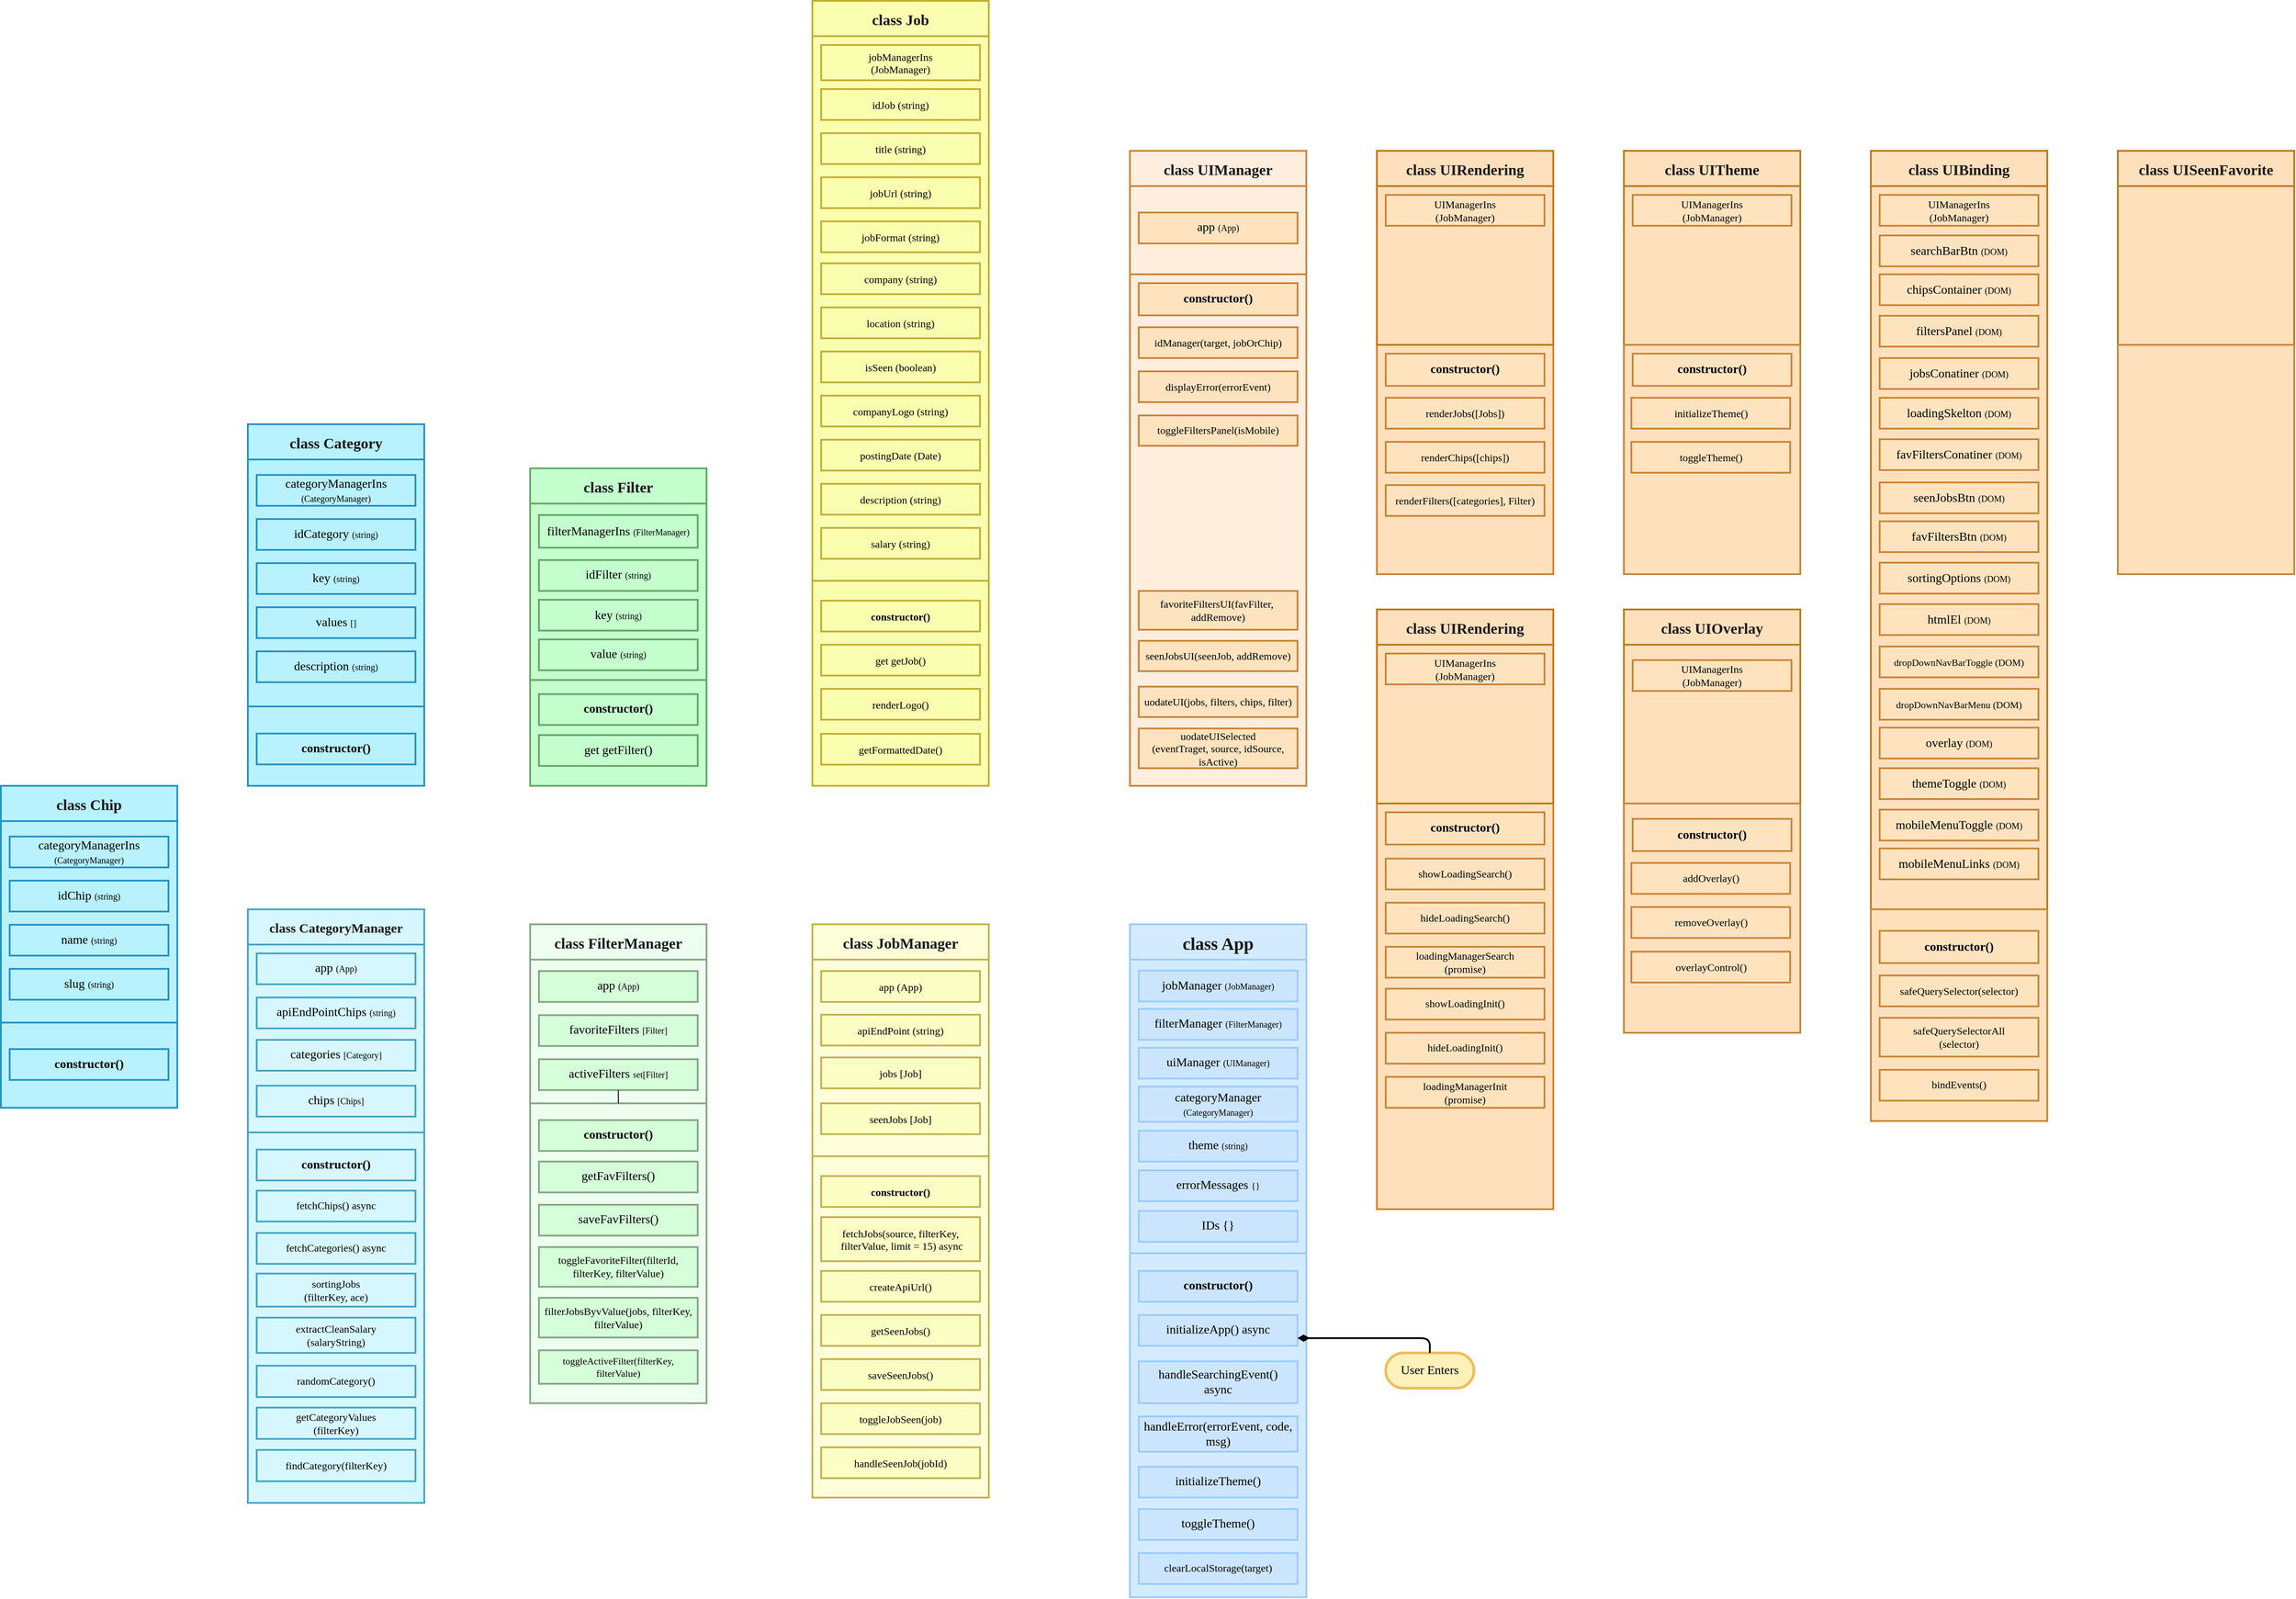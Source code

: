 <mxfile>
    <diagram id="Zk3o1ert7jQMRY8QYvkC" name="Architecture">
        <mxGraphModel dx="1917" dy="1801" grid="1" gridSize="10" guides="1" tooltips="1" connect="1" arrows="1" fold="1" page="0" pageScale="1" pageWidth="850" pageHeight="1100" background="#ffffff" math="0" shadow="0">
            <root>
                <mxCell id="0"/>
                <mxCell id="1" parent="0"/>
                <mxCell id="23" value="" style="rounded=0;whiteSpace=wrap;html=1;strokeColor=#C98638;strokeWidth=2;fontSize=12;fontColor=#000000;fillColor=#FFE0BD;" parent="1" vertex="1">
                    <mxGeometry x="760" y="-499.99" width="200" height="260" as="geometry"/>
                </mxCell>
                <mxCell id="PUJ2-U9DMKelw8rk8hQW-1" value="class App" style="swimlane;fillColor=#D4EBFF;rounded=0;gradientColor=none;swimlaneFillColor=#D4EBFF;strokeWidth=2;strokeColor=#99CCFF;fontFamily=Parkinsans;fontColor=#1A1A1A;fontSize=20;fontStyle=1;startSize=40;fontSource=https%3A%2F%2Ffonts.googleapis.com%2Fcss%3Ffamily%3DParkinsans;" parent="1" vertex="1">
                    <mxGeometry x="480" y="157" width="200" height="373" as="geometry">
                        <mxRectangle width="100" height="30" as="alternateBounds"/>
                    </mxGeometry>
                </mxCell>
                <mxCell id="PUJ2-U9DMKelw8rk8hQW-2" value="&lt;span style=&quot;font-size: 14px;&quot;&gt;jobManager &lt;/span&gt;&lt;font style=&quot;font-size: 10px;&quot;&gt;(JobManager)&lt;/font&gt;" style="rounded=0;whiteSpace=wrap;html=1;strokeColor=#99CCFF;strokeWidth=2;fontFamily=Parkinsans;fontSize=12;fontColor=#000000;fillColor=#CCE5FF;gradientColor=none;fontSource=https%3A%2F%2Ffonts.googleapis.com%2Fcss%3Ffamily%3DParkinsans;" parent="PUJ2-U9DMKelw8rk8hQW-1" vertex="1">
                    <mxGeometry x="10" y="52.508" width="180" height="34.988" as="geometry"/>
                </mxCell>
                <mxCell id="PUJ2-U9DMKelw8rk8hQW-3" value="&lt;span style=&quot;font-size: 14px;&quot;&gt;filterManager&amp;nbsp;&lt;/span&gt;&lt;span style=&quot;font-size: 10px;&quot;&gt;(FilterManager)&lt;/span&gt;" style="rounded=0;whiteSpace=wrap;html=1;strokeColor=#99CCFF;strokeWidth=2;fontFamily=Parkinsans;fontSize=12;fontColor=#000000;fillColor=#CCE5FF;gradientColor=none;fontSource=https%3A%2F%2Ffonts.googleapis.com%2Fcss%3Ffamily%3DParkinsans;spacingLeft=0;spacingRight=0;spacingBottom=0;" parent="PUJ2-U9DMKelw8rk8hQW-1" vertex="1">
                    <mxGeometry x="10" y="95.998" width="180" height="34.988" as="geometry"/>
                </mxCell>
                <mxCell id="PUJ2-U9DMKelw8rk8hQW-4" value="&lt;span style=&quot;font-size: 14px;&quot;&gt;uiManager&amp;nbsp;&lt;/span&gt;&lt;span style=&quot;font-size: 10px;&quot;&gt;(UIManager)&lt;/span&gt;" style="rounded=0;whiteSpace=wrap;html=1;strokeColor=#99CCFF;strokeWidth=2;fontFamily=Parkinsans;fontSize=12;fontColor=#000000;fillColor=#CCE5FF;gradientColor=none;fontSource=https%3A%2F%2Ffonts.googleapis.com%2Fcss%3Ffamily%3DParkinsans;" parent="PUJ2-U9DMKelw8rk8hQW-1" vertex="1">
                    <mxGeometry x="10" y="139.998" width="180" height="34.988" as="geometry"/>
                </mxCell>
                <mxCell id="PUJ2-U9DMKelw8rk8hQW-5" value="&lt;span style=&quot;font-size: 14px;&quot;&gt;theme&amp;nbsp;&lt;/span&gt;&lt;span style=&quot;font-size: 10px;&quot;&gt;(string)&lt;/span&gt;" style="rounded=0;whiteSpace=wrap;html=1;strokeColor=#99CCFF;strokeWidth=2;fontFamily=Parkinsans;fontSize=12;fontColor=#000000;fillColor=#CCE5FF;gradientColor=none;fontSource=https%3A%2F%2Ffonts.googleapis.com%2Fcss%3Ffamily%3DParkinsans;" parent="PUJ2-U9DMKelw8rk8hQW-1" vertex="1">
                    <mxGeometry x="10" y="233.998" width="180" height="34.988" as="geometry"/>
                </mxCell>
                <mxCell id="PUJ2-U9DMKelw8rk8hQW-6" value="&lt;span style=&quot;font-size: 14px;&quot;&gt;errorMessages &lt;/span&gt;&lt;span style=&quot;font-size: 10px;&quot;&gt;{}&lt;/span&gt;" style="rounded=0;whiteSpace=wrap;html=1;strokeColor=#99CCFF;strokeWidth=2;fontFamily=Parkinsans;fontSize=12;fontColor=#000000;fillColor=#CCE5FF;gradientColor=none;fontSource=https%3A%2F%2Ffonts.googleapis.com%2Fcss%3Ffamily%3DParkinsans;" parent="PUJ2-U9DMKelw8rk8hQW-1" vertex="1">
                    <mxGeometry x="10" y="278.998" width="180" height="34.988" as="geometry"/>
                </mxCell>
                <mxCell id="PUJ2-U9DMKelw8rk8hQW-7" value="&lt;span style=&quot;font-size: 14px;&quot;&gt;categoryManager&lt;br&gt;&lt;/span&gt;&lt;span style=&quot;font-size: 10px;&quot;&gt;(CategoryManager)&lt;/span&gt;" style="rounded=0;whiteSpace=wrap;html=1;strokeColor=#99CCFF;strokeWidth=2;fontFamily=Parkinsans;fontSize=12;fontColor=#000000;fillColor=#CCE5FF;gradientColor=none;fontSource=https%3A%2F%2Ffonts.googleapis.com%2Fcss%3Ffamily%3DParkinsans;" parent="PUJ2-U9DMKelw8rk8hQW-1" vertex="1">
                    <mxGeometry x="10" y="184" width="180" height="40" as="geometry"/>
                </mxCell>
                <mxCell id="PUJ2-U9DMKelw8rk8hQW-8" value="&lt;span style=&quot;font-size: 14px;&quot;&gt;IDs {}&lt;/span&gt;" style="rounded=0;whiteSpace=wrap;html=1;strokeColor=#99CCFF;strokeWidth=2;fontFamily=Parkinsans;fontSize=12;fontColor=#000000;fillColor=#CCE5FF;gradientColor=none;fontSource=https%3A%2F%2Ffonts.googleapis.com%2Fcss%3Ffamily%3DParkinsans;" parent="PUJ2-U9DMKelw8rk8hQW-1" vertex="1">
                    <mxGeometry x="10" y="324.998" width="180" height="34.988" as="geometry"/>
                </mxCell>
                <mxCell id="PUJ2-U9DMKelw8rk8hQW-9" value="" style="rounded=0;whiteSpace=wrap;html=1;fillColor=#D4EBFF;strokeColor=#99CCFF;strokeWidth=2;" parent="1" vertex="1">
                    <mxGeometry x="480" y="530" width="200" height="390" as="geometry"/>
                </mxCell>
                <mxCell id="PUJ2-U9DMKelw8rk8hQW-10" value="&lt;span style=&quot;font-size: 14px;&quot;&gt;constructor()&lt;/span&gt;" style="rounded=0;whiteSpace=wrap;html=1;strokeColor=#99CCFF;strokeWidth=2;fontFamily=Parkinsans;fontSize=12;fontColor=#000000;fillColor=#CCE5FF;gradientColor=none;fontSource=https%3A%2F%2Ffonts.googleapis.com%2Fcss%3Ffamily%3DParkinsans;fontStyle=1" parent="1" vertex="1">
                    <mxGeometry x="490" y="549.998" width="180" height="34.988" as="geometry"/>
                </mxCell>
                <mxCell id="PUJ2-U9DMKelw8rk8hQW-11" value="&lt;span style=&quot;font-size: 14px; font-weight: normal;&quot;&gt;initializeApp() async&lt;/span&gt;" style="rounded=0;whiteSpace=wrap;html=1;strokeColor=#99CCFF;strokeWidth=2;fontFamily=Parkinsans;fontSize=12;fontColor=#000000;fillColor=#CCE5FF;gradientColor=none;fontSource=https%3A%2F%2Ffonts.googleapis.com%2Fcss%3Ffamily%3DParkinsans;fontStyle=1" parent="1" vertex="1">
                    <mxGeometry x="490" y="599.998" width="180" height="34.988" as="geometry"/>
                </mxCell>
                <mxCell id="PUJ2-U9DMKelw8rk8hQW-12" value="&lt;span style=&quot;font-size: 14px; font-weight: 400;&quot;&gt;handleError(errorEvent, code, msg)&lt;/span&gt;" style="rounded=0;whiteSpace=wrap;html=1;strokeColor=#99CCFF;strokeWidth=2;fontFamily=Parkinsans;fontSize=12;fontColor=#000000;fillColor=#CCE5FF;gradientColor=none;fontSource=https%3A%2F%2Ffonts.googleapis.com%2Fcss%3Ffamily%3DParkinsans;fontStyle=1" parent="1" vertex="1">
                    <mxGeometry x="490" y="714.99" width="180" height="40" as="geometry"/>
                </mxCell>
                <mxCell id="PUJ2-U9DMKelw8rk8hQW-13" value="&lt;span style=&quot;font-size: 14px; font-weight: 400;&quot;&gt;initializeTheme()&lt;/span&gt;" style="rounded=0;whiteSpace=wrap;html=1;strokeColor=#99CCFF;strokeWidth=2;fontFamily=Parkinsans;fontSize=12;fontColor=#000000;fillColor=#CCE5FF;gradientColor=none;fontSource=https%3A%2F%2Ffonts.googleapis.com%2Fcss%3Ffamily%3DParkinsans;fontStyle=1" parent="1" vertex="1">
                    <mxGeometry x="490" y="771.988" width="180" height="34.988" as="geometry"/>
                </mxCell>
                <mxCell id="PUJ2-U9DMKelw8rk8hQW-14" value="class JobManager" style="swimlane;fillColor=#FEFFD9;rounded=0;gradientColor=none;swimlaneFillColor=#FEFFD9;strokeWidth=2;strokeColor=#C2B34E;fontFamily=Parkinsans;fontColor=#1A1A1A;fontSize=17;fontStyle=1;startSize=40;fontSource=https%3A%2F%2Ffonts.googleapis.com%2Fcss%3Ffamily%3DParkinsans;" parent="1" vertex="1">
                    <mxGeometry x="120" y="157" width="200" height="643" as="geometry">
                        <mxRectangle width="100" height="30" as="alternateBounds"/>
                    </mxGeometry>
                </mxCell>
                <mxCell id="PUJ2-U9DMKelw8rk8hQW-15" value="apiEndPoint (string)" style="rounded=0;strokeWidth=2;fontFamily=Parkinsans;fontSize=12;fontSource=https%3A%2F%2Ffonts.googleapis.com%2Fcss%3Ffamily%3DParkinsans;fillColor=#FBFFC4;fontColor=#000000;strokeColor=#C2B34E;fontStyle=0;" parent="PUJ2-U9DMKelw8rk8hQW-14" vertex="1">
                    <mxGeometry x="10" y="102.458" width="180" height="34.988" as="geometry"/>
                </mxCell>
                <mxCell id="PUJ2-U9DMKelw8rk8hQW-16" value="app (App)" style="rounded=0;strokeWidth=2;fontFamily=Parkinsans;fontSize=12;fontSource=https%3A%2F%2Ffonts.googleapis.com%2Fcss%3Ffamily%3DParkinsans;fillColor=#FBFFC4;fontColor=#000000;strokeColor=#C2B34E;fontStyle=0;" parent="PUJ2-U9DMKelw8rk8hQW-14" vertex="1">
                    <mxGeometry x="10" y="52.998" width="180" height="34.988" as="geometry"/>
                </mxCell>
                <mxCell id="PUJ2-U9DMKelw8rk8hQW-17" value="seenJobs [Job]" style="rounded=0;strokeWidth=2;fontFamily=Parkinsans;fontSize=12;fontSource=https%3A%2F%2Ffonts.googleapis.com%2Fcss%3Ffamily%3DParkinsans;fillColor=#FBFFC4;fontColor=#000000;strokeColor=#C2B34E;fontStyle=0;" parent="PUJ2-U9DMKelw8rk8hQW-14" vertex="1">
                    <mxGeometry x="10" y="202.998" width="180" height="34.988" as="geometry"/>
                </mxCell>
                <mxCell id="PUJ2-U9DMKelw8rk8hQW-18" value="jobs [Job]" style="rounded=0;strokeWidth=2;fontFamily=Parkinsans;fontSize=12;fontSource=https%3A%2F%2Ffonts.googleapis.com%2Fcss%3Ffamily%3DParkinsans;fillColor=#FBFFC4;fontColor=#000000;strokeColor=#C2B34E;fontStyle=0;" parent="PUJ2-U9DMKelw8rk8hQW-14" vertex="1">
                    <mxGeometry x="10" y="150.998" width="180" height="34.988" as="geometry"/>
                </mxCell>
                <mxCell id="PUJ2-U9DMKelw8rk8hQW-19" value="" style="edgeStyle=none;fontFamily=Parkinsans;fontSize=14;fontColor=#000000;fontSource=https%3A%2F%2Ffonts.googleapis.com%2Fcss%3Ffamily%3DParkinsans;" parent="PUJ2-U9DMKelw8rk8hQW-14" edge="1">
                    <mxGeometry relative="1" as="geometry">
                        <mxPoint x="160" y="294.6" as="targetPoint"/>
                        <mxPoint x="160" y="294.6" as="sourcePoint"/>
                    </mxGeometry>
                </mxCell>
                <mxCell id="PUJ2-U9DMKelw8rk8hQW-20" value="" style="rounded=0;strokeColor=#C2B34E;strokeWidth=2;fontSize=12;fontColor=#000000;fillColor=#FEFFD9;" parent="PUJ2-U9DMKelw8rk8hQW-14" vertex="1">
                    <mxGeometry y="263" width="200" height="387" as="geometry"/>
                </mxCell>
                <mxCell id="PUJ2-U9DMKelw8rk8hQW-21" value="constructor()" style="rounded=0;strokeWidth=2;fontFamily=Parkinsans;fontSize=12;fontSource=https%3A%2F%2Ffonts.googleapis.com%2Fcss%3Ffamily%3DParkinsans;fillColor=#FBFFC4;fontColor=#000000;strokeColor=#C2B34E;fontStyle=1" parent="PUJ2-U9DMKelw8rk8hQW-14" vertex="1">
                    <mxGeometry x="10" y="285.438" width="180" height="34.988" as="geometry"/>
                </mxCell>
                <mxCell id="PUJ2-U9DMKelw8rk8hQW-22" value="fetchJobs(source, filterKey,&#10; filterValue, limit = 15) async" style="rounded=0;strokeWidth=2;fontFamily=Parkinsans;fontSize=12;fontSource=https%3A%2F%2Ffonts.googleapis.com%2Fcss%3Ffamily%3DParkinsans;fillColor=#FBFFC4;fontColor=#000000;strokeColor=#C2B34E;fontStyle=0;" parent="PUJ2-U9DMKelw8rk8hQW-14" vertex="1">
                    <mxGeometry x="10" y="332" width="180" height="50" as="geometry"/>
                </mxCell>
                <mxCell id="PUJ2-U9DMKelw8rk8hQW-23" value="getSeenJobs()" style="rounded=0;strokeWidth=2;fontFamily=Parkinsans;fontSize=12;fontSource=https%3A%2F%2Ffonts.googleapis.com%2Fcss%3Ffamily%3DParkinsans;fillColor=#FBFFC4;fontColor=#000000;strokeColor=#C2B34E;fontStyle=0;" parent="PUJ2-U9DMKelw8rk8hQW-14" vertex="1">
                    <mxGeometry x="10" y="442.998" width="180" height="34.988" as="geometry"/>
                </mxCell>
                <mxCell id="PUJ2-U9DMKelw8rk8hQW-24" value="saveSeenJobs()" style="rounded=0;strokeWidth=2;fontFamily=Parkinsans;fontSize=12;fontSource=https%3A%2F%2Ffonts.googleapis.com%2Fcss%3Ffamily%3DParkinsans;fillColor=#FBFFC4;fontColor=#000000;strokeColor=#C2B34E;fontStyle=0;" parent="PUJ2-U9DMKelw8rk8hQW-14" vertex="1">
                    <mxGeometry x="10" y="492.998" width="180" height="34.988" as="geometry"/>
                </mxCell>
                <mxCell id="PUJ2-U9DMKelw8rk8hQW-25" value="createApiUrl()" style="rounded=0;strokeWidth=2;fontFamily=Parkinsans;fontSize=12;fontSource=https%3A%2F%2Ffonts.googleapis.com%2Fcss%3Ffamily%3DParkinsans;fillColor=#FBFFC4;fontColor=#000000;strokeColor=#C2B34E;fontStyle=0;" parent="PUJ2-U9DMKelw8rk8hQW-14" vertex="1">
                    <mxGeometry x="10" y="393.008" width="180" height="34.988" as="geometry"/>
                </mxCell>
                <mxCell id="PUJ2-U9DMKelw8rk8hQW-28" value="toggleJobSeen(job)" style="rounded=0;strokeWidth=2;fontFamily=Parkinsans;fontSize=12;fontSource=https%3A%2F%2Ffonts.googleapis.com%2Fcss%3Ffamily%3DParkinsans;fillColor=#FBFFC4;fontColor=#000000;strokeColor=#C2B34E;fontStyle=0;" parent="PUJ2-U9DMKelw8rk8hQW-14" vertex="1">
                    <mxGeometry x="10" y="542.998" width="180" height="34.988" as="geometry"/>
                </mxCell>
                <mxCell id="PUJ2-U9DMKelw8rk8hQW-29" value="handleSeenJob(jobId)" style="rounded=0;strokeWidth=2;fontFamily=Parkinsans;fontSize=12;fontSource=https%3A%2F%2Ffonts.googleapis.com%2Fcss%3Ffamily%3DParkinsans;fillColor=#FBFFC4;fontColor=#000000;strokeColor=#C2B34E;fontStyle=0;" parent="PUJ2-U9DMKelw8rk8hQW-14" vertex="1">
                    <mxGeometry x="10" y="592.998" width="180" height="34.988" as="geometry"/>
                </mxCell>
                <mxCell id="PUJ2-U9DMKelw8rk8hQW-33" value="class FilterManager" style="swimlane;fillColor=#EDFFEF;rounded=0;gradientColor=none;swimlaneFillColor=#EDFFEF;strokeWidth=2;strokeColor=#87A887;fontFamily=Parkinsans;fontColor=#1A1A1A;fontSize=17;fontStyle=1;startSize=40;fontSource=https%3A%2F%2Ffonts.googleapis.com%2Fcss%3Ffamily%3DParkinsans;" parent="1" vertex="1">
                    <mxGeometry x="-200" y="157" width="200" height="203" as="geometry">
                        <mxRectangle width="100" height="30" as="alternateBounds"/>
                    </mxGeometry>
                </mxCell>
                <mxCell id="PUJ2-U9DMKelw8rk8hQW-34" value="&lt;span style=&quot;font-size: 14px;&quot;&gt;app&amp;nbsp;&lt;/span&gt;&lt;font style=&quot;font-size: 10px;&quot;&gt;(App)&lt;/font&gt;" style="rounded=0;whiteSpace=wrap;html=1;strokeWidth=2;fontFamily=Parkinsans;fontSize=12;fontSource=https%3A%2F%2Ffonts.googleapis.com%2Fcss%3Ffamily%3DParkinsans;fillColor=#D4FFD8;fontColor=#000000;strokeColor=#87A887;fontStyle=0" parent="PUJ2-U9DMKelw8rk8hQW-33" vertex="1">
                    <mxGeometry x="10" y="52.998" width="180" height="34.988" as="geometry"/>
                </mxCell>
                <mxCell id="PUJ2-U9DMKelw8rk8hQW-35" value="&lt;span style=&quot;font-size: 14px;&quot;&gt;favoriteFilters &lt;/span&gt;&lt;font style=&quot;font-size: 10px;&quot;&gt;[Filter]&lt;/font&gt;" style="rounded=0;whiteSpace=wrap;html=1;strokeWidth=2;fontFamily=Parkinsans;fontSize=12;fontSource=https%3A%2F%2Ffonts.googleapis.com%2Fcss%3Ffamily%3DParkinsans;fillColor=#D4FFD8;fontColor=#000000;strokeColor=#87A887;fontStyle=0" parent="PUJ2-U9DMKelw8rk8hQW-33" vertex="1">
                    <mxGeometry x="10" y="102.998" width="180" height="34.988" as="geometry"/>
                </mxCell>
                <mxCell id="PUJ2-U9DMKelw8rk8hQW-36" value="&lt;span style=&quot;font-size: 14px;&quot;&gt;activeFilters &lt;/span&gt;&lt;font style=&quot;font-size: 10px;&quot;&gt;set[Filter]&lt;/font&gt;" style="rounded=0;whiteSpace=wrap;html=1;strokeWidth=2;fontFamily=Parkinsans;fontSize=12;fontSource=https%3A%2F%2Ffonts.googleapis.com%2Fcss%3Ffamily%3DParkinsans;fillColor=#D4FFD8;fontColor=#000000;strokeColor=#87A887;fontStyle=0" parent="PUJ2-U9DMKelw8rk8hQW-33" vertex="1">
                    <mxGeometry x="10" y="152.998" width="180" height="34.988" as="geometry"/>
                </mxCell>
                <mxCell id="PUJ2-U9DMKelw8rk8hQW-37" value="" style="whiteSpace=wrap;html=1;fontSize=15;fillColor=#EDFFEF;strokeColor=#87A887;fontColor=#1A1A1A;fontStyle=1;startSize=40;rounded=0;gradientColor=none;swimlaneFillColor=#E8F0FF;strokeWidth=2;fontFamily=Parkinsans;fontSource=https%3A%2F%2Ffonts.googleapis.com%2Fcss%3Ffamily%3DParkinsans;" parent="1" vertex="1">
                    <mxGeometry x="-200" y="360" width="200" height="340" as="geometry"/>
                </mxCell>
                <mxCell id="PUJ2-U9DMKelw8rk8hQW-38" value="&lt;span style=&quot;font-size: 14px; font-weight: 700;&quot;&gt;constructor()&lt;/span&gt;" style="rounded=0;whiteSpace=wrap;html=1;strokeWidth=2;fontFamily=Parkinsans;fontSize=12;fontSource=https%3A%2F%2Ffonts.googleapis.com%2Fcss%3Ffamily%3DParkinsans;fillColor=#D4FFD8;fontColor=#000000;strokeColor=#87A887;" parent="1" vertex="1">
                    <mxGeometry x="-190" y="378.978" width="180" height="34.988" as="geometry"/>
                </mxCell>
                <mxCell id="PUJ2-U9DMKelw8rk8hQW-39" value="class Job" style="swimlane;fillColor=#FAFFB0;rounded=0;gradientColor=none;swimlaneFillColor=#FAFFB0;strokeWidth=2;strokeColor=#C2AF34;fontFamily=Parkinsans;fontColor=#1A1A1A;fontSize=17;fontStyle=1;startSize=40;fontSource=https%3A%2F%2Ffonts.googleapis.com%2Fcss%3Ffamily%3DParkinsans;" parent="1" vertex="1">
                    <mxGeometry x="120" y="-890" width="200" height="657.56" as="geometry">
                        <mxRectangle width="100" height="30" as="alternateBounds"/>
                    </mxGeometry>
                </mxCell>
                <mxCell id="PUJ2-U9DMKelw8rk8hQW-40" value="idJob (string)" style="rounded=0;strokeWidth=2;fontFamily=Parkinsans;fontSize=12;fontSource=https%3A%2F%2Ffonts.googleapis.com%2Fcss%3Ffamily%3DParkinsans;fillColor=#FAFFB0;fontColor=#000000;strokeColor=#C2AF34;fontStyle=0;" parent="PUJ2-U9DMKelw8rk8hQW-39" vertex="1">
                    <mxGeometry x="10" y="99.998" width="180" height="34.988" as="geometry"/>
                </mxCell>
                <mxCell id="PUJ2-U9DMKelw8rk8hQW-41" value="title (string)" style="rounded=0;strokeWidth=2;fontFamily=Parkinsans;fontSize=12;fontSource=https%3A%2F%2Ffonts.googleapis.com%2Fcss%3Ffamily%3DParkinsans;fillColor=#FAFFB0;fontColor=#000000;strokeColor=#C2AF34;fontStyle=0;" parent="PUJ2-U9DMKelw8rk8hQW-39" vertex="1">
                    <mxGeometry x="10" y="149.998" width="180" height="34.988" as="geometry"/>
                </mxCell>
                <mxCell id="PUJ2-U9DMKelw8rk8hQW-42" value="company (string)" style="rounded=0;strokeWidth=2;fontFamily=Parkinsans;fontSize=12;fontSource=https%3A%2F%2Ffonts.googleapis.com%2Fcss%3Ffamily%3DParkinsans;fillColor=#FAFFB0;fontColor=#000000;strokeColor=#C2AF34;fontStyle=0;" parent="PUJ2-U9DMKelw8rk8hQW-39" vertex="1">
                    <mxGeometry x="10" y="297.558" width="180" height="34.988" as="geometry"/>
                </mxCell>
                <mxCell id="PUJ2-U9DMKelw8rk8hQW-43" value="location (string)" style="rounded=0;strokeWidth=2;fontFamily=Parkinsans;fontSize=12;fontSource=https%3A%2F%2Ffonts.googleapis.com%2Fcss%3Ffamily%3DParkinsans;fillColor=#FAFFB0;fontColor=#000000;strokeColor=#C2AF34;fontStyle=0;" parent="PUJ2-U9DMKelw8rk8hQW-39" vertex="1">
                    <mxGeometry x="10" y="347.558" width="180" height="34.988" as="geometry"/>
                </mxCell>
                <mxCell id="PUJ2-U9DMKelw8rk8hQW-44" value="isSeen (boolean)" style="rounded=0;strokeWidth=2;fontFamily=Parkinsans;fontSize=12;fontSource=https%3A%2F%2Ffonts.googleapis.com%2Fcss%3Ffamily%3DParkinsans;fillColor=#FAFFB0;fontColor=#000000;strokeColor=#C2AF34;fontStyle=0;" parent="PUJ2-U9DMKelw8rk8hQW-39" vertex="1">
                    <mxGeometry x="10" y="397.558" width="180" height="34.988" as="geometry"/>
                </mxCell>
                <mxCell id="PUJ2-U9DMKelw8rk8hQW-45" value="companyLogo (string)" style="rounded=0;strokeWidth=2;fontFamily=Parkinsans;fontSize=12;fontSource=https%3A%2F%2Ffonts.googleapis.com%2Fcss%3Ffamily%3DParkinsans;fillColor=#FAFFB0;fontColor=#000000;strokeColor=#C2AF34;fontStyle=0;" parent="PUJ2-U9DMKelw8rk8hQW-39" vertex="1">
                    <mxGeometry x="10" y="447.558" width="180" height="34.988" as="geometry"/>
                </mxCell>
                <mxCell id="PUJ2-U9DMKelw8rk8hQW-46" value="postingDate (Date)" style="rounded=0;strokeWidth=2;fontFamily=Parkinsans;fontSize=12;fontSource=https%3A%2F%2Ffonts.googleapis.com%2Fcss%3Ffamily%3DParkinsans;fillColor=#FAFFB0;fontColor=#000000;strokeColor=#C2AF34;fontStyle=0;" parent="PUJ2-U9DMKelw8rk8hQW-39" vertex="1">
                    <mxGeometry x="10" y="497.558" width="180" height="34.988" as="geometry"/>
                </mxCell>
                <mxCell id="PUJ2-U9DMKelw8rk8hQW-47" value="jobUrl (string)" style="rounded=0;strokeWidth=2;fontFamily=Parkinsans;fontSize=12;fontSource=https%3A%2F%2Ffonts.googleapis.com%2Fcss%3Ffamily%3DParkinsans;fillColor=#FAFFB0;fontColor=#000000;strokeColor=#C2AF34;fontStyle=0;" parent="PUJ2-U9DMKelw8rk8hQW-39" vertex="1">
                    <mxGeometry x="10" y="200.008" width="180" height="34.988" as="geometry"/>
                </mxCell>
                <mxCell id="PUJ2-U9DMKelw8rk8hQW-48" value="jobFormat (string)" style="rounded=0;strokeWidth=2;fontFamily=Parkinsans;fontSize=12;fontSource=https%3A%2F%2Ffonts.googleapis.com%2Fcss%3Ffamily%3DParkinsans;fillColor=#FAFFB0;fontColor=#000000;strokeColor=#C2AF34;fontStyle=0;" parent="PUJ2-U9DMKelw8rk8hQW-39" vertex="1">
                    <mxGeometry x="10" y="250.008" width="180" height="34.988" as="geometry"/>
                </mxCell>
                <mxCell id="PUJ2-U9DMKelw8rk8hQW-49" value="description (string)" style="rounded=0;strokeWidth=2;fontFamily=Parkinsans;fontSize=12;fontSource=https%3A%2F%2Ffonts.googleapis.com%2Fcss%3Ffamily%3DParkinsans;fillColor=#FAFFB0;fontColor=#000000;strokeColor=#C2AF34;fontStyle=0;" parent="PUJ2-U9DMKelw8rk8hQW-39" vertex="1">
                    <mxGeometry x="10" y="547.558" width="180" height="34.988" as="geometry"/>
                </mxCell>
                <mxCell id="PUJ2-U9DMKelw8rk8hQW-50" value="salary (string)" style="rounded=0;strokeWidth=2;fontFamily=Parkinsans;fontSize=12;fontSource=https%3A%2F%2Ffonts.googleapis.com%2Fcss%3Ffamily%3DParkinsans;fillColor=#FAFFB0;fontColor=#000000;strokeColor=#C2AF34;fontStyle=0;" parent="PUJ2-U9DMKelw8rk8hQW-39" vertex="1">
                    <mxGeometry x="10" y="597.558" width="180" height="34.988" as="geometry"/>
                </mxCell>
                <mxCell id="PUJ2-U9DMKelw8rk8hQW-51" value="jobManagerIns&#10;(JobManager)" style="rounded=0;strokeWidth=2;fontFamily=Parkinsans;fontSize=12;fontSource=https%3A%2F%2Ffonts.googleapis.com%2Fcss%3Ffamily%3DParkinsans;fillColor=#FAFFB0;fontColor=#000000;strokeColor=#C2AF34;fontStyle=0;" parent="PUJ2-U9DMKelw8rk8hQW-39" vertex="1">
                    <mxGeometry x="10" y="50" width="180" height="40" as="geometry"/>
                </mxCell>
                <mxCell id="PUJ2-U9DMKelw8rk8hQW-52" value="" style="edgeStyle=none;fontFamily=Parkinsans;fontSize=14;fontColor=#000000;fontSource=https%3A%2F%2Ffonts.googleapis.com%2Fcss%3Ffamily%3DParkinsans;" parent="1" edge="1">
                    <mxGeometry relative="1" as="geometry">
                        <mxPoint x="280" y="-200.83" as="targetPoint"/>
                        <mxPoint x="280" y="-200.83" as="sourcePoint"/>
                    </mxGeometry>
                </mxCell>
                <mxCell id="PUJ2-U9DMKelw8rk8hQW-53" value="" style="rounded=0;strokeColor=#C2AF34;strokeWidth=2;fontSize=12;fontColor=#000000;fillColor=#FAFFB0;" parent="1" vertex="1">
                    <mxGeometry x="120" y="-232.43" width="200" height="232.44" as="geometry"/>
                </mxCell>
                <mxCell id="PUJ2-U9DMKelw8rk8hQW-54" value="constructor()" style="rounded=0;strokeWidth=2;fontFamily=Parkinsans;fontSize=12;fontSource=https%3A%2F%2Ffonts.googleapis.com%2Fcss%3Ffamily%3DParkinsans;fillColor=#FAFFB0;fontColor=#000000;strokeColor=#C2AF34;fontStyle=1" parent="1" vertex="1">
                    <mxGeometry x="130" y="-209.992" width="180" height="34.988" as="geometry"/>
                </mxCell>
                <mxCell id="PUJ2-U9DMKelw8rk8hQW-55" value="class Filter" style="swimlane;fillColor=#C4FFCE;rounded=0;gradientColor=none;swimlaneFillColor=#C4FFCE;strokeWidth=2;strokeColor=#65A865;fontFamily=Parkinsans;fontColor=#1A1A1A;fontSize=17;fontStyle=1;startSize=40;fontSource=https%3A%2F%2Ffonts.googleapis.com%2Fcss%3Ffamily%3DParkinsans;" parent="1" vertex="1">
                    <mxGeometry x="-200" y="-360" width="200" height="243.99" as="geometry">
                        <mxRectangle width="100" height="30" as="alternateBounds"/>
                    </mxGeometry>
                </mxCell>
                <mxCell id="PUJ2-U9DMKelw8rk8hQW-56" value="&lt;span style=&quot;font-size: 14px;&quot;&gt;idFilter &lt;/span&gt;&lt;font style=&quot;font-size: 10px;&quot;&gt;(string)&lt;/font&gt;" style="rounded=0;whiteSpace=wrap;html=1;strokeWidth=2;fontFamily=Parkinsans;fontSize=12;fontSource=https%3A%2F%2Ffonts.googleapis.com%2Fcss%3Ffamily%3DParkinsans;fillColor=#C4FFCE;fontColor=#000000;strokeColor=#65A865;fontStyle=0" parent="PUJ2-U9DMKelw8rk8hQW-55" vertex="1">
                    <mxGeometry x="10" y="103.998" width="180" height="34.988" as="geometry"/>
                </mxCell>
                <mxCell id="PUJ2-U9DMKelw8rk8hQW-57" value="&lt;span style=&quot;font-size: 14px;&quot;&gt;key&amp;nbsp;&lt;/span&gt;&lt;font style=&quot;font-size: 10px;&quot;&gt;(string)&lt;/font&gt;" style="rounded=0;whiteSpace=wrap;html=1;strokeWidth=2;fontFamily=Parkinsans;fontSize=12;fontSource=https%3A%2F%2Ffonts.googleapis.com%2Fcss%3Ffamily%3DParkinsans;fillColor=#C4FFCE;fontColor=#000000;strokeColor=#65A865;fontStyle=0" parent="PUJ2-U9DMKelw8rk8hQW-55" vertex="1">
                    <mxGeometry x="10" y="149.018" width="180" height="34.988" as="geometry"/>
                </mxCell>
                <mxCell id="PUJ2-U9DMKelw8rk8hQW-58" value="&lt;span style=&quot;font-size: 14px;&quot;&gt;value&amp;nbsp;&lt;/span&gt;&lt;font style=&quot;font-size: 10px;&quot;&gt;(string)&lt;/font&gt;" style="rounded=0;whiteSpace=wrap;html=1;strokeWidth=2;fontFamily=Parkinsans;fontSize=12;fontSource=https%3A%2F%2Ffonts.googleapis.com%2Fcss%3Ffamily%3DParkinsans;fillColor=#C4FFCE;fontColor=#000000;strokeColor=#65A865;fontStyle=0" parent="PUJ2-U9DMKelw8rk8hQW-55" vertex="1">
                    <mxGeometry x="10" y="193.998" width="180" height="34.988" as="geometry"/>
                </mxCell>
                <mxCell id="PUJ2-U9DMKelw8rk8hQW-59" value="&lt;span style=&quot;font-size: 14px;&quot;&gt;filterManagerIns &lt;/span&gt;&lt;font style=&quot;font-size: 10px;&quot;&gt;(FilterManager)&lt;/font&gt;" style="rounded=0;whiteSpace=wrap;html=1;strokeWidth=2;fontFamily=Parkinsans;fontSize=12;fontSource=https%3A%2F%2Ffonts.googleapis.com%2Fcss%3Ffamily%3DParkinsans;fillColor=#C4FFCE;fontColor=#000000;strokeColor=#65A865;fontStyle=0" parent="PUJ2-U9DMKelw8rk8hQW-55" vertex="1">
                    <mxGeometry x="10" y="53" width="180" height="37" as="geometry"/>
                </mxCell>
                <mxCell id="PUJ2-U9DMKelw8rk8hQW-60" value="" style="whiteSpace=wrap;html=1;fontSize=15;fillColor=#C4FFCE;strokeColor=#65A865;fontColor=#1A1A1A;fontStyle=1;startSize=40;rounded=0;gradientColor=none;swimlaneFillColor=#E8F0FF;strokeWidth=2;fontFamily=Parkinsans;fontSource=https%3A%2F%2Ffonts.googleapis.com%2Fcss%3Ffamily%3DParkinsans;" parent="1" vertex="1">
                    <mxGeometry x="-200" y="-120" width="200" height="120" as="geometry"/>
                </mxCell>
                <mxCell id="PUJ2-U9DMKelw8rk8hQW-61" value="&lt;span style=&quot;font-size: 14px; font-weight: 700;&quot;&gt;constructor()&lt;/span&gt;" style="rounded=0;whiteSpace=wrap;html=1;strokeWidth=2;fontFamily=Parkinsans;fontSize=12;fontSource=https%3A%2F%2Ffonts.googleapis.com%2Fcss%3Ffamily%3DParkinsans;fillColor=#C4FFCE;fontColor=#000000;strokeColor=#65A865;" parent="1" vertex="1">
                    <mxGeometry x="-190" y="-104.002" width="180" height="34.988" as="geometry"/>
                </mxCell>
                <mxCell id="PUJ2-U9DMKelw8rk8hQW-62" value="class CategoryManager" style="swimlane;fillColor=#D6F7FF;rounded=0;gradientColor=none;swimlaneFillColor=#D6F7FF;strokeWidth=2;strokeColor=#46A5C2;fontFamily=Parkinsans;fontColor=#1A1A1A;fontSize=15;fontStyle=1;startSize=40;fontSource=https%3A%2F%2Ffonts.googleapis.com%2Fcss%3Ffamily%3DParkinsans;" parent="1" vertex="1">
                    <mxGeometry x="-520" y="140" width="200" height="260" as="geometry">
                        <mxRectangle width="100" height="30" as="alternateBounds"/>
                    </mxGeometry>
                </mxCell>
                <mxCell id="PUJ2-U9DMKelw8rk8hQW-63" value="&lt;font style=&quot;font-size: 14px;&quot;&gt;categories&amp;nbsp;&lt;/font&gt;&lt;font style=&quot;font-size: 10px;&quot;&gt;[Category]&lt;/font&gt;" style="rounded=0;whiteSpace=wrap;html=1;strokeWidth=2;fontFamily=Parkinsans;fontSize=12;fontSource=https%3A%2F%2Ffonts.googleapis.com%2Fcss%3Ffamily%3DParkinsans;fillColor=#D6F7FF;fontColor=#000000;strokeColor=#46A5C2;" parent="PUJ2-U9DMKelw8rk8hQW-62" vertex="1">
                    <mxGeometry x="10" y="147.998" width="180" height="34.988" as="geometry"/>
                </mxCell>
                <mxCell id="PUJ2-U9DMKelw8rk8hQW-64" value="&lt;font style=&quot;font-size: 14px;&quot;&gt;apiEndPointChips&amp;nbsp;&lt;/font&gt;&lt;font style=&quot;font-size: 10px;&quot;&gt;(string)&lt;/font&gt;" style="rounded=0;whiteSpace=wrap;html=1;strokeWidth=2;fontFamily=Parkinsans;fontSize=12;fontSource=https%3A%2F%2Ffonts.googleapis.com%2Fcss%3Ffamily%3DParkinsans;fillColor=#D6F7FF;fontColor=#000000;strokeColor=#46A5C2;" parent="PUJ2-U9DMKelw8rk8hQW-62" vertex="1">
                    <mxGeometry x="10" y="99.998" width="180" height="34.988" as="geometry"/>
                </mxCell>
                <mxCell id="PUJ2-U9DMKelw8rk8hQW-65" value="&lt;font style=&quot;font-size: 14px;&quot;&gt;app&amp;nbsp;&lt;/font&gt;&lt;font style=&quot;font-size: 10px;&quot;&gt;(App)&lt;/font&gt;" style="rounded=0;whiteSpace=wrap;html=1;strokeWidth=2;fontFamily=Parkinsans;fontSize=12;fontSource=https%3A%2F%2Ffonts.googleapis.com%2Fcss%3Ffamily%3DParkinsans;fillColor=#D6F7FF;fontColor=#000000;strokeColor=#46A5C2;" parent="PUJ2-U9DMKelw8rk8hQW-62" vertex="1">
                    <mxGeometry x="10" y="49.998" width="180" height="34.988" as="geometry"/>
                </mxCell>
                <mxCell id="PUJ2-U9DMKelw8rk8hQW-66" value="&lt;font style=&quot;font-size: 14px;&quot;&gt;chips&amp;nbsp;&lt;/font&gt;&lt;font style=&quot;font-size: 10px;&quot;&gt;[Chips]&lt;/font&gt;" style="rounded=0;whiteSpace=wrap;html=1;strokeWidth=2;fontFamily=Parkinsans;fontSize=12;fontSource=https%3A%2F%2Ffonts.googleapis.com%2Fcss%3Ffamily%3DParkinsans;fillColor=#D6F7FF;fontColor=#000000;strokeColor=#46A5C2;" parent="PUJ2-U9DMKelw8rk8hQW-62" vertex="1">
                    <mxGeometry x="10" y="199.998" width="180" height="34.988" as="geometry"/>
                </mxCell>
                <mxCell id="PUJ2-U9DMKelw8rk8hQW-67" style="edgeStyle=none;html=1;fontFamily=Parkinsans;fontSize=14;fontColor=#000000;fontSource=https%3A%2F%2Ffonts.googleapis.com%2Fcss%3Ffamily%3DParkinsans;" parent="1" edge="1">
                    <mxGeometry relative="1" as="geometry">
                        <mxPoint x="-360" y="424.6" as="targetPoint"/>
                        <mxPoint x="-360" y="424.6" as="sourcePoint"/>
                    </mxGeometry>
                </mxCell>
                <mxCell id="PUJ2-U9DMKelw8rk8hQW-68" value="" style="rounded=0;whiteSpace=wrap;html=1;strokeColor=#46A5C2;strokeWidth=2;fontSize=12;fontColor=#000000;fillColor=#D6F7FF;" parent="1" vertex="1">
                    <mxGeometry x="-520" y="393" width="200" height="420" as="geometry"/>
                </mxCell>
                <mxCell id="PUJ2-U9DMKelw8rk8hQW-69" value="&lt;span style=&quot;font-size: 14px; font-weight: 700;&quot;&gt;constructor()&lt;/span&gt;" style="rounded=0;whiteSpace=wrap;html=1;strokeWidth=2;fontFamily=Parkinsans;fontSize=12;fontSource=https%3A%2F%2Ffonts.googleapis.com%2Fcss%3Ffamily%3DParkinsans;fillColor=#D6F7FF;fontColor=#000000;strokeColor=#46A5C2;" parent="1" vertex="1">
                    <mxGeometry x="-510" y="412.438" width="180" height="34.988" as="geometry"/>
                </mxCell>
                <mxCell id="PUJ2-U9DMKelw8rk8hQW-70" value="class Category" style="swimlane;fillColor=#B8F1FF;rounded=0;gradientColor=none;swimlaneFillColor=#B8F1FF;strokeWidth=2;strokeColor=#2793C2;fontFamily=Parkinsans;fontColor=#1A1A1A;fontSize=17;fontStyle=1;startSize=40;fontSource=https%3A%2F%2Ffonts.googleapis.com%2Fcss%3Ffamily%3DParkinsans;" parent="1" vertex="1">
                    <mxGeometry x="-520" y="-410" width="200" height="320" as="geometry">
                        <mxRectangle width="100" height="30" as="alternateBounds"/>
                    </mxGeometry>
                </mxCell>
                <mxCell id="PUJ2-U9DMKelw8rk8hQW-71" value="&lt;span style=&quot;font-size: 14px;&quot;&gt;idCategory&amp;nbsp;&lt;/span&gt;&lt;font style=&quot;font-size: 10px;&quot;&gt;(string)&lt;/font&gt;" style="rounded=0;whiteSpace=wrap;html=1;strokeWidth=2;fontFamily=Parkinsans;fontSize=12;fontSource=https%3A%2F%2Ffonts.googleapis.com%2Fcss%3Ffamily%3DParkinsans;fillColor=#B8F1FF;fontColor=#000000;strokeColor=#2793C2;" parent="PUJ2-U9DMKelw8rk8hQW-70" vertex="1">
                    <mxGeometry x="10" y="107.508" width="180" height="34.988" as="geometry"/>
                </mxCell>
                <mxCell id="PUJ2-U9DMKelw8rk8hQW-72" value="&lt;font style=&quot;font-size: 14px;&quot;&gt;key&amp;nbsp;&lt;/font&gt;&lt;font style=&quot;font-size: 10px;&quot;&gt;(string)&lt;/font&gt;" style="rounded=0;whiteSpace=wrap;html=1;strokeWidth=2;fontFamily=Parkinsans;fontSize=12;fontSource=https%3A%2F%2Ffonts.googleapis.com%2Fcss%3Ffamily%3DParkinsans;fillColor=#B8F1FF;fontColor=#000000;strokeColor=#2793C2;" parent="PUJ2-U9DMKelw8rk8hQW-70" vertex="1">
                    <mxGeometry x="10" y="157.508" width="180" height="34.988" as="geometry"/>
                </mxCell>
                <mxCell id="PUJ2-U9DMKelw8rk8hQW-73" value="&lt;span style=&quot;font-size: 14px;&quot;&gt;description&amp;nbsp;&lt;/span&gt;&lt;font style=&quot;font-size: 10px;&quot;&gt;(string)&lt;/font&gt;" style="rounded=0;whiteSpace=wrap;html=1;strokeWidth=2;fontFamily=Parkinsans;fontSize=12;fontSource=https%3A%2F%2Ffonts.googleapis.com%2Fcss%3Ffamily%3DParkinsans;fillColor=#B8F1FF;fontColor=#000000;strokeColor=#2793C2;" parent="PUJ2-U9DMKelw8rk8hQW-70" vertex="1">
                    <mxGeometry x="10" y="257.508" width="180" height="34.988" as="geometry"/>
                </mxCell>
                <mxCell id="PUJ2-U9DMKelw8rk8hQW-74" value="&lt;span style=&quot;font-size: 14px;&quot;&gt;categoryManagerIns&lt;br&gt;&lt;/span&gt;&lt;font style=&quot;font-size: 10px;&quot;&gt;(CategoryManager)&lt;/font&gt;" style="rounded=0;whiteSpace=wrap;html=1;strokeWidth=2;fontFamily=Parkinsans;fontSize=12;fontSource=https%3A%2F%2Ffonts.googleapis.com%2Fcss%3Ffamily%3DParkinsans;fillColor=#B8F1FF;fontColor=#000000;strokeColor=#2793C2;" parent="PUJ2-U9DMKelw8rk8hQW-70" vertex="1">
                    <mxGeometry x="10" y="57.508" width="180" height="34.988" as="geometry"/>
                </mxCell>
                <mxCell id="PUJ2-U9DMKelw8rk8hQW-75" value="&lt;span style=&quot;font-size: 14px;&quot;&gt;values&amp;nbsp;&lt;/span&gt;&lt;span style=&quot;font-size: 10px;&quot;&gt;[]&lt;/span&gt;" style="rounded=0;whiteSpace=wrap;html=1;strokeWidth=2;fontFamily=Parkinsans;fontSize=12;fontSource=https%3A%2F%2Ffonts.googleapis.com%2Fcss%3Ffamily%3DParkinsans;fillColor=#B8F1FF;fontColor=#000000;strokeColor=#2793C2;" parent="PUJ2-U9DMKelw8rk8hQW-70" vertex="1">
                    <mxGeometry x="10" y="207.508" width="180" height="34.988" as="geometry"/>
                </mxCell>
                <mxCell id="PUJ2-U9DMKelw8rk8hQW-76" value="" style="rounded=0;whiteSpace=wrap;html=1;strokeColor=#2793C2;strokeWidth=2;fontSize=12;fontColor=#000000;fillColor=#B8F1FF;" parent="1" vertex="1">
                    <mxGeometry x="-520" y="-90" width="200" height="90" as="geometry"/>
                </mxCell>
                <mxCell id="PUJ2-U9DMKelw8rk8hQW-77" value="&lt;span style=&quot;font-size: 14px; font-weight: 700;&quot;&gt;constructor()&lt;/span&gt;" style="rounded=0;whiteSpace=wrap;html=1;strokeWidth=2;fontFamily=Parkinsans;fontSize=12;fontSource=https%3A%2F%2Ffonts.googleapis.com%2Fcss%3Ffamily%3DParkinsans;fillColor=#B8F1FF;fontColor=#000000;strokeColor=#2793C2;" parent="1" vertex="1">
                    <mxGeometry x="-510" y="-59.282" width="180" height="34.988" as="geometry"/>
                </mxCell>
                <mxCell id="PUJ2-U9DMKelw8rk8hQW-78" value="class UIManager" style="swimlane;fillColor=#FFEDDE;rounded=0;gradientColor=none;swimlaneFillColor=#FFEDDE;strokeWidth=2;strokeColor=#C98638;fontFamily=Parkinsans;fontColor=#1A1A1A;fontSize=17;fontStyle=1;startSize=40;fontSource=https%3A%2F%2Ffonts.googleapis.com%2Fcss%3Ffamily%3DParkinsans;" parent="1" vertex="1">
                    <mxGeometry x="480" y="-719.99" width="200" height="140" as="geometry">
                        <mxRectangle width="100" height="30" as="alternateBounds"/>
                    </mxGeometry>
                </mxCell>
                <mxCell id="PUJ2-U9DMKelw8rk8hQW-79" value="&lt;span style=&quot;font-size: 14px;&quot;&gt;app&amp;nbsp;&lt;/span&gt;&lt;font style=&quot;font-size: 10px;&quot;&gt;(App)&lt;/font&gt;" style="rounded=0;whiteSpace=wrap;html=1;strokeWidth=2;fontFamily=Parkinsans;fontSize=12;fontSource=https%3A%2F%2Ffonts.googleapis.com%2Fcss%3Ffamily%3DParkinsans;fillColor=#FFE3BF;fontColor=#000000;strokeColor=#C98638;" parent="PUJ2-U9DMKelw8rk8hQW-78" vertex="1">
                    <mxGeometry x="10" y="69.988" width="180" height="34.988" as="geometry"/>
                </mxCell>
                <mxCell id="PUJ2-U9DMKelw8rk8hQW-88" value="" style="rounded=0;whiteSpace=wrap;html=1;strokeColor=#C98638;strokeWidth=2;fontSize=12;fontColor=#000000;fillColor=#FFEDDE;" parent="1" vertex="1">
                    <mxGeometry x="480" y="-579.99" width="200" height="580" as="geometry"/>
                </mxCell>
                <mxCell id="PUJ2-U9DMKelw8rk8hQW-90" value="get getJob()" style="rounded=0;strokeWidth=2;fontFamily=Parkinsans;fontSize=12;fontSource=https%3A%2F%2Ffonts.googleapis.com%2Fcss%3Ffamily%3DParkinsans;fillColor=#FAFFB0;fontColor=#000000;strokeColor=#C2AF34;fontStyle=0;" parent="1" vertex="1">
                    <mxGeometry x="130" y="-159.992" width="180" height="34.988" as="geometry"/>
                </mxCell>
                <mxCell id="PUJ2-U9DMKelw8rk8hQW-91" value="renderLogo()" style="rounded=0;strokeWidth=2;fontFamily=Parkinsans;fontSize=12;fontSource=https%3A%2F%2Ffonts.googleapis.com%2Fcss%3Ffamily%3DParkinsans;fillColor=#FAFFB0;fontColor=#000000;strokeColor=#C2AF34;fontStyle=0;" parent="1" vertex="1">
                    <mxGeometry x="130" y="-109.992" width="180" height="34.988" as="geometry"/>
                </mxCell>
                <mxCell id="PUJ2-U9DMKelw8rk8hQW-92" value="getFormattedDate()" style="rounded=0;strokeWidth=2;fontFamily=Parkinsans;fontSize=12;fontSource=https%3A%2F%2Ffonts.googleapis.com%2Fcss%3Ffamily%3DParkinsans;fillColor=#FAFFB0;fontColor=#000000;strokeColor=#C2AF34;fontStyle=0;" parent="1" vertex="1">
                    <mxGeometry x="130" y="-59.002" width="180" height="34.988" as="geometry"/>
                </mxCell>
                <mxCell id="PUJ2-U9DMKelw8rk8hQW-93" value="&lt;span style=&quot;font-size: 14px;&quot;&gt;getFavFilters()&lt;/span&gt;" style="rounded=0;whiteSpace=wrap;html=1;strokeWidth=2;fontFamily=Parkinsans;fontSize=12;fontSource=https%3A%2F%2Ffonts.googleapis.com%2Fcss%3Ffamily%3DParkinsans;fillColor=#D4FFD8;fontColor=#000000;strokeColor=#87A887;fontStyle=0" parent="1" vertex="1">
                    <mxGeometry x="-190" y="425.988" width="180" height="34.988" as="geometry"/>
                </mxCell>
                <mxCell id="PUJ2-U9DMKelw8rk8hQW-94" value="&lt;span style=&quot;font-size: 14px;&quot;&gt;saveFavFilters()&lt;/span&gt;" style="rounded=0;whiteSpace=wrap;html=1;strokeWidth=2;fontFamily=Parkinsans;fontSize=12;fontSource=https%3A%2F%2Ffonts.googleapis.com%2Fcss%3Ffamily%3DParkinsans;fillColor=#D4FFD8;fontColor=#000000;strokeColor=#87A887;fontStyle=0" parent="1" vertex="1">
                    <mxGeometry x="-190" y="474.998" width="180" height="34.988" as="geometry"/>
                </mxCell>
                <mxCell id="PUJ2-U9DMKelw8rk8hQW-95" value="" style="edgeStyle=none;html=0;fontSize=10;endArrow=none;" parent="1" source="PUJ2-U9DMKelw8rk8hQW-37" target="PUJ2-U9DMKelw8rk8hQW-36" edge="1">
                    <mxGeometry relative="1" as="geometry">
                        <mxPoint x="-100" y="427" as="sourcePoint"/>
                        <mxPoint x="-100" y="341.986" as="targetPoint"/>
                    </mxGeometry>
                </mxCell>
                <mxCell id="PUJ2-U9DMKelw8rk8hQW-96" value="&lt;span style=&quot;font-size: 14px;&quot;&gt;get getFilter()&lt;/span&gt;" style="rounded=0;whiteSpace=wrap;html=1;strokeWidth=2;fontFamily=Parkinsans;fontSize=12;fontSource=https%3A%2F%2Ffonts.googleapis.com%2Fcss%3Ffamily%3DParkinsans;fillColor=#C4FFCE;fontColor=#000000;strokeColor=#65A865;fontStyle=0" parent="1" vertex="1">
                    <mxGeometry x="-190" y="-57.552" width="180" height="34.988" as="geometry"/>
                </mxCell>
                <mxCell id="PUJ2-U9DMKelw8rk8hQW-101" value="&lt;span style=&quot;font-size: 12px;&quot;&gt;displayError(errorEvent)&lt;/span&gt;" style="rounded=0;whiteSpace=wrap;html=1;strokeWidth=2;fontFamily=Parkinsans;fontSize=12;fontSource=https%3A%2F%2Ffonts.googleapis.com%2Fcss%3Ffamily%3DParkinsans;fillColor=#FFE3BF;fontColor=#000000;strokeColor=#C98638;" parent="1" vertex="1">
                    <mxGeometry x="490" y="-469.992" width="180" height="34.988" as="geometry"/>
                </mxCell>
                <mxCell id="PUJ2-U9DMKelw8rk8hQW-103" value="&lt;span style=&quot;font-size: 12px;&quot;&gt;favoriteFiltersUI(favFilter,&amp;nbsp;&lt;br&gt;&lt;/span&gt;addRemove&lt;span style=&quot;font-size: 12px;&quot;&gt;)&lt;/span&gt;" style="rounded=0;whiteSpace=wrap;html=1;strokeWidth=2;fontFamily=Parkinsans;fontSize=12;fontSource=https%3A%2F%2Ffonts.googleapis.com%2Fcss%3Ffamily%3DParkinsans;fillColor=#FFE3BF;fontColor=#000000;strokeColor=#C98638;" parent="1" vertex="1">
                    <mxGeometry x="490" y="-220.98" width="180" height="43.98" as="geometry"/>
                </mxCell>
                <mxCell id="PUJ2-U9DMKelw8rk8hQW-104" value="seenJobsUI(seenJob, addRemove)" style="rounded=0;whiteSpace=wrap;html=1;strokeWidth=2;fontFamily=Parkinsans;fontSize=12;fontSource=https%3A%2F%2Ffonts.googleapis.com%2Fcss%3Ffamily%3DParkinsans;fillColor=#FFE3BF;fontColor=#000000;strokeColor=#C98638;" parent="1" vertex="1">
                    <mxGeometry x="490" y="-164.43" width="180" height="34.44" as="geometry"/>
                </mxCell>
                <mxCell id="PUJ2-U9DMKelw8rk8hQW-105" value="toggleFiltersPanel(isMobile)" style="rounded=0;whiteSpace=wrap;html=1;strokeWidth=2;fontFamily=Parkinsans;fontSize=12;fontSource=https%3A%2F%2Ffonts.googleapis.com%2Fcss%3Ffamily%3DParkinsans;fillColor=#FFE3BF;fontColor=#000000;strokeColor=#C98638;" parent="1" vertex="1">
                    <mxGeometry x="490" y="-419.99" width="180" height="34.44" as="geometry"/>
                </mxCell>
                <mxCell id="PUJ2-U9DMKelw8rk8hQW-107" value="fetchCategories() async" style="rounded=0;whiteSpace=wrap;html=1;strokeWidth=2;fontFamily=Parkinsans;fontSize=12;fontSource=https%3A%2F%2Ffonts.googleapis.com%2Fcss%3Ffamily%3DParkinsans;fillColor=#D6F7FF;fontColor=#000000;strokeColor=#46A5C2;fontStyle=0" parent="1" vertex="1">
                    <mxGeometry x="-510" y="506.988" width="180" height="34.988" as="geometry"/>
                </mxCell>
                <mxCell id="PUJ2-U9DMKelw8rk8hQW-108" value="fetchChips() async" style="rounded=0;whiteSpace=wrap;html=1;strokeWidth=2;fontFamily=Parkinsans;fontSize=12;fontSource=https%3A%2F%2Ffonts.googleapis.com%2Fcss%3Ffamily%3DParkinsans;fillColor=#D6F7FF;fontColor=#000000;strokeColor=#46A5C2;fontStyle=0" parent="1" vertex="1">
                    <mxGeometry x="-510" y="458.998" width="180" height="34.988" as="geometry"/>
                </mxCell>
                <mxCell id="PUJ2-U9DMKelw8rk8hQW-110" value="sortingJobs&lt;br&gt;(filterKey, ace)" style="rounded=0;whiteSpace=wrap;html=1;strokeWidth=2;fontFamily=Parkinsans;fontSize=12;fontSource=https%3A%2F%2Ffonts.googleapis.com%2Fcss%3Ffamily%3DParkinsans;fillColor=#D6F7FF;fontColor=#000000;strokeColor=#46A5C2;" parent="1" vertex="1">
                    <mxGeometry x="-510" y="553" width="180" height="37.5" as="geometry"/>
                </mxCell>
                <mxCell id="PUJ2-U9DMKelw8rk8hQW-111" value="&lt;font face=&quot;Parkinsans&quot; color=&quot;#000000&quot;&gt;&lt;span style=&quot;font-size: 14px;&quot;&gt;User Enters&lt;/span&gt;&lt;/font&gt;" style="rounded=1;whiteSpace=wrap;html=1;arcSize=50;fillColor=#FFF1BA;strokeColor=#EDBD5C;strokeWidth=3;" parent="1" vertex="1">
                    <mxGeometry x="770" y="643" width="100" height="40" as="geometry"/>
                </mxCell>
                <mxCell id="PUJ2-U9DMKelw8rk8hQW-112" value="" style="edgeStyle=segmentEdgeStyle;endArrow=diamondThin;html=1;endSize=8;startSize=8;fontFamily=Parkinsans;fontSource=https%3A%2F%2Ffonts.googleapis.com%2Fcss%3Ffamily%3DParkinsans;fontSize=14;fontColor=#000000;strokeWidth=2;strokeColor=#000000;rounded=1;entryX=1;entryY=0.75;entryDx=0;entryDy=0;endFill=1;" parent="1" source="PUJ2-U9DMKelw8rk8hQW-111" target="PUJ2-U9DMKelw8rk8hQW-11" edge="1">
                    <mxGeometry width="50" height="50" relative="1" as="geometry">
                        <mxPoint x="810" y="620" as="sourcePoint"/>
                        <mxPoint x="870" y="706.994" as="targetPoint"/>
                        <Array as="points">
                            <mxPoint x="820" y="626"/>
                        </Array>
                    </mxGeometry>
                </mxCell>
                <mxCell id="PUJ2-U9DMKelw8rk8hQW-114" value="class Chip" style="swimlane;fillColor=#B8F1FF;rounded=0;gradientColor=none;swimlaneFillColor=#B8F1FF;strokeWidth=2;strokeColor=#2793C2;fontFamily=Parkinsans;fontColor=#1A1A1A;fontSize=17;fontStyle=1;startSize=40;fontSource=https%3A%2F%2Ffonts.googleapis.com%2Fcss%3Ffamily%3DParkinsans;" parent="1" vertex="1">
                    <mxGeometry x="-800" y="0.01" width="200" height="270" as="geometry">
                        <mxRectangle width="100" height="30" as="alternateBounds"/>
                    </mxGeometry>
                </mxCell>
                <mxCell id="PUJ2-U9DMKelw8rk8hQW-115" value="&lt;span style=&quot;font-size: 14px;&quot;&gt;idChip&amp;nbsp;&lt;/span&gt;&lt;font style=&quot;font-size: 10px;&quot;&gt;(string)&lt;/font&gt;" style="rounded=0;whiteSpace=wrap;html=1;strokeWidth=2;fontFamily=Parkinsans;fontSize=12;fontSource=https%3A%2F%2Ffonts.googleapis.com%2Fcss%3Ffamily%3DParkinsans;fillColor=#B8F1FF;fontColor=#000000;strokeColor=#2793C2;" parent="PUJ2-U9DMKelw8rk8hQW-114" vertex="1">
                    <mxGeometry x="10" y="107.508" width="180" height="34.988" as="geometry"/>
                </mxCell>
                <mxCell id="PUJ2-U9DMKelw8rk8hQW-116" value="&lt;font style=&quot;font-size: 14px;&quot;&gt;name&amp;nbsp;&lt;/font&gt;&lt;font style=&quot;font-size: 10px;&quot;&gt;(string)&lt;/font&gt;" style="rounded=0;whiteSpace=wrap;html=1;strokeWidth=2;fontFamily=Parkinsans;fontSize=12;fontSource=https%3A%2F%2Ffonts.googleapis.com%2Fcss%3Ffamily%3DParkinsans;fillColor=#B8F1FF;fontColor=#000000;strokeColor=#2793C2;" parent="PUJ2-U9DMKelw8rk8hQW-114" vertex="1">
                    <mxGeometry x="10" y="157.508" width="180" height="34.988" as="geometry"/>
                </mxCell>
                <mxCell id="PUJ2-U9DMKelw8rk8hQW-117" value="&lt;span style=&quot;font-size: 14px;&quot;&gt;categoryManagerIns&lt;br&gt;&lt;/span&gt;&lt;font style=&quot;font-size: 10px;&quot;&gt;(CategoryManager)&lt;/font&gt;" style="rounded=0;whiteSpace=wrap;html=1;strokeWidth=2;fontFamily=Parkinsans;fontSize=12;fontSource=https%3A%2F%2Ffonts.googleapis.com%2Fcss%3Ffamily%3DParkinsans;fillColor=#B8F1FF;fontColor=#000000;strokeColor=#2793C2;" parent="PUJ2-U9DMKelw8rk8hQW-114" vertex="1">
                    <mxGeometry x="10" y="57.508" width="180" height="34.988" as="geometry"/>
                </mxCell>
                <mxCell id="PUJ2-U9DMKelw8rk8hQW-118" value="&lt;font style=&quot;font-size: 14px;&quot;&gt;slug&amp;nbsp;&lt;/font&gt;&lt;font style=&quot;font-size: 10px;&quot;&gt;(string)&lt;/font&gt;" style="rounded=0;whiteSpace=wrap;html=1;strokeWidth=2;fontFamily=Parkinsans;fontSize=12;fontSource=https%3A%2F%2Ffonts.googleapis.com%2Fcss%3Ffamily%3DParkinsans;fillColor=#B8F1FF;fontColor=#000000;strokeColor=#2793C2;" parent="PUJ2-U9DMKelw8rk8hQW-114" vertex="1">
                    <mxGeometry x="10" y="207.508" width="180" height="34.988" as="geometry"/>
                </mxCell>
                <mxCell id="PUJ2-U9DMKelw8rk8hQW-119" style="edgeStyle=none;html=1;fontFamily=Parkinsans;fontSize=14;fontColor=#000000;fontSource=https%3A%2F%2Ffonts.googleapis.com%2Fcss%3Ffamily%3DParkinsans;strokeColor=#2793C2;" parent="1" edge="1">
                    <mxGeometry relative="1" as="geometry">
                        <mxPoint x="-640" y="300.09" as="targetPoint"/>
                        <mxPoint x="-640" y="300.09" as="sourcePoint"/>
                    </mxGeometry>
                </mxCell>
                <mxCell id="PUJ2-U9DMKelw8rk8hQW-120" value="" style="rounded=0;whiteSpace=wrap;html=1;strokeColor=#2793C2;strokeWidth=2;fontSize=12;fontColor=#000000;fillColor=#B8F1FF;" parent="1" vertex="1">
                    <mxGeometry x="-800" y="268.49" width="200" height="96.52" as="geometry"/>
                </mxCell>
                <mxCell id="PUJ2-U9DMKelw8rk8hQW-121" value="&lt;span style=&quot;font-size: 14px; font-weight: 700;&quot;&gt;constructor()&lt;/span&gt;" style="rounded=0;whiteSpace=wrap;html=1;strokeWidth=2;fontFamily=Parkinsans;fontSize=12;fontSource=https%3A%2F%2Ffonts.googleapis.com%2Fcss%3Ffamily%3DParkinsans;fillColor=#B8F1FF;fontColor=#000000;strokeColor=#2793C2;" parent="1" vertex="1">
                    <mxGeometry x="-790" y="298.458" width="180" height="34.988" as="geometry"/>
                </mxCell>
                <mxCell id="PUJ2-U9DMKelw8rk8hQW-123" value="extractCleanSalary&lt;br&gt;(salaryString)" style="rounded=0;whiteSpace=wrap;html=1;strokeWidth=2;fontFamily=Parkinsans;fontSize=12;fontSource=https%3A%2F%2Ffonts.googleapis.com%2Fcss%3Ffamily%3DParkinsans;fillColor=#D6F7FF;fontColor=#000000;strokeColor=#46A5C2;" parent="1" vertex="1">
                    <mxGeometry x="-510" y="603" width="180" height="40" as="geometry"/>
                </mxCell>
                <mxCell id="PUJ2-U9DMKelw8rk8hQW-124" value="randomCategory()" style="rounded=0;whiteSpace=wrap;html=1;strokeWidth=2;fontFamily=Parkinsans;fontSize=12;fontSource=https%3A%2F%2Ffonts.googleapis.com%2Fcss%3Ffamily%3DParkinsans;fillColor=#D6F7FF;fontColor=#000000;strokeColor=#46A5C2;" parent="1" vertex="1">
                    <mxGeometry x="-510" y="657.49" width="180" height="35.51" as="geometry"/>
                </mxCell>
                <mxCell id="PUJ2-U9DMKelw8rk8hQW-125" value="getCategoryValues&lt;br&gt;(filterKey)" style="rounded=0;whiteSpace=wrap;html=1;strokeWidth=2;fontFamily=Parkinsans;fontSize=12;fontSource=https%3A%2F%2Ffonts.googleapis.com%2Fcss%3Ffamily%3DParkinsans;fillColor=#D6F7FF;fontColor=#000000;strokeColor=#46A5C2;" parent="1" vertex="1">
                    <mxGeometry x="-510" y="704.98" width="180" height="35.51" as="geometry"/>
                </mxCell>
                <mxCell id="PUJ2-U9DMKelw8rk8hQW-126" value="&lt;span style=&quot;font-size: 12px;&quot;&gt;filterJobsByvValue(jobs, filterKey, filterValue)&lt;/span&gt;" style="rounded=0;whiteSpace=wrap;html=1;strokeWidth=2;fontFamily=Parkinsans;fontSize=12;fontSource=https%3A%2F%2Ffonts.googleapis.com%2Fcss%3Ffamily%3DParkinsans;fillColor=#D4FFD8;fontColor=#000000;strokeColor=#87A887;fontStyle=0" parent="1" vertex="1">
                    <mxGeometry x="-190" y="580.51" width="180" height="44.99" as="geometry"/>
                </mxCell>
                <mxCell id="PUJ2-U9DMKelw8rk8hQW-128" value="&lt;span style=&quot;font-size: 14px; font-weight: normal;&quot;&gt;handleSearchingEvent()&lt;br&gt;async&lt;br&gt;&lt;/span&gt;" style="rounded=0;whiteSpace=wrap;html=1;strokeColor=#99CCFF;strokeWidth=2;fontFamily=Parkinsans;fontSize=12;fontColor=#000000;fillColor=#CCE5FF;gradientColor=none;fontSource=https%3A%2F%2Ffonts.googleapis.com%2Fcss%3Ffamily%3DParkinsans;fontStyle=1" parent="1" vertex="1">
                    <mxGeometry x="490" y="652.51" width="180" height="47.49" as="geometry"/>
                </mxCell>
                <mxCell id="PUJ2-U9DMKelw8rk8hQW-134" value="uodateUI(jobs, filters, chips, filter)" style="rounded=0;whiteSpace=wrap;html=1;strokeWidth=2;fontFamily=Parkinsans;fontSize=12;fontSource=https%3A%2F%2Ffonts.googleapis.com%2Fcss%3Ffamily%3DParkinsans;fillColor=#FFE3BF;fontColor=#000000;strokeColor=#C98638;" parent="1" vertex="1">
                    <mxGeometry x="490" y="-112.44" width="180" height="34.44" as="geometry"/>
                </mxCell>
                <mxCell id="PUJ2-U9DMKelw8rk8hQW-137" value="findCategory(filterKey)" style="rounded=0;whiteSpace=wrap;html=1;strokeWidth=2;fontFamily=Parkinsans;fontSize=12;fontSource=https%3A%2F%2Ffonts.googleapis.com%2Fcss%3Ffamily%3DParkinsans;fillColor=#D6F7FF;fontColor=#000000;strokeColor=#46A5C2;" parent="1" vertex="1">
                    <mxGeometry x="-510" y="753" width="180" height="35.51" as="geometry"/>
                </mxCell>
                <mxCell id="PUJ2-U9DMKelw8rk8hQW-151" value="idManager(target, jobOrChip)" style="rounded=0;whiteSpace=wrap;html=1;strokeWidth=2;fontFamily=Parkinsans;fontSize=12;fontSource=https%3A%2F%2Ffonts.googleapis.com%2Fcss%3Ffamily%3DParkinsans;fillColor=#FFE3BF;fontColor=#000000;strokeColor=#C98638;" parent="1" vertex="1">
                    <mxGeometry x="490" y="-519.992" width="180" height="34.988" as="geometry"/>
                </mxCell>
                <mxCell id="PUJ2-U9DMKelw8rk8hQW-152" value="&lt;span style=&quot;font-size: 11px;&quot;&gt;toggleActiveFilter(&lt;/span&gt;&lt;span style=&quot;font-size: 11px;&quot;&gt;filterKey, filterValue&lt;/span&gt;&lt;span style=&quot;font-size: 11px;&quot;&gt;)&lt;/span&gt;" style="rounded=0;whiteSpace=wrap;html=1;strokeWidth=2;fontFamily=Parkinsans;fontSize=11;fontSource=https%3A%2F%2Ffonts.googleapis.com%2Fcss%3Ffamily%3DParkinsans;fillColor=#D4FFD8;fontColor=#000000;strokeColor=#87A887;fontStyle=0" parent="1" vertex="1">
                    <mxGeometry x="-190" y="640" width="180" height="37.99" as="geometry"/>
                </mxCell>
                <mxCell id="PUJ2-U9DMKelw8rk8hQW-159" value="toggleFavoriteFilter(filterId, filterKey, filterValue)" style="rounded=0;whiteSpace=wrap;html=1;strokeWidth=2;fontFamily=Parkinsans;fontSize=12;fontSource=https%3A%2F%2Ffonts.googleapis.com%2Fcss%3Ffamily%3DParkinsans;fillColor=#D4FFD8;fontColor=#000000;strokeColor=#87A887;fontStyle=0" parent="1" vertex="1">
                    <mxGeometry x="-190" y="523" width="180" height="44.99" as="geometry"/>
                </mxCell>
                <mxCell id="PUJ2-U9DMKelw8rk8hQW-160" value="&lt;span style=&quot;font-size: 12px; font-weight: 400;&quot;&gt;clearLocalStorage(target)&lt;/span&gt;" style="rounded=0;whiteSpace=wrap;html=1;strokeColor=#99CCFF;strokeWidth=2;fontFamily=Parkinsans;fontSize=12;fontColor=#000000;fillColor=#CCE5FF;gradientColor=none;fontSource=https%3A%2F%2Ffonts.googleapis.com%2Fcss%3Ffamily%3DParkinsans;fontStyle=1" parent="1" vertex="1">
                    <mxGeometry x="490" y="869.998" width="180" height="34.988" as="geometry"/>
                </mxCell>
                <mxCell id="2" value="&lt;span style=&quot;font-size: 14px; font-weight: 400;&quot;&gt;toggleTheme()&lt;/span&gt;" style="rounded=0;whiteSpace=wrap;html=1;strokeColor=#99CCFF;strokeWidth=2;fontFamily=Parkinsans;fontSize=12;fontColor=#000000;fillColor=#CCE5FF;gradientColor=none;fontSource=https%3A%2F%2Ffonts.googleapis.com%2Fcss%3Ffamily%3DParkinsans;fontStyle=1" parent="1" vertex="1">
                    <mxGeometry x="490" y="819.998" width="180" height="34.988" as="geometry"/>
                </mxCell>
                <mxCell id="10" value="uodateUISelected&lt;br&gt;(eventTraget, source, idSource, isActive)" style="rounded=0;whiteSpace=wrap;html=1;strokeWidth=2;fontFamily=Parkinsans;fontSize=12;fontSource=https%3A%2F%2Ffonts.googleapis.com%2Fcss%3Ffamily%3DParkinsans;fillColor=#FFE3BF;fontColor=#000000;strokeColor=#C98638;" parent="1" vertex="1">
                    <mxGeometry x="490" y="-64.98" width="180" height="44.99" as="geometry"/>
                </mxCell>
                <mxCell id="PUJ2-U9DMKelw8rk8hQW-89" value="&lt;span style=&quot;font-size: 14px; font-weight: 700;&quot;&gt;constructor()&lt;/span&gt;" style="rounded=0;whiteSpace=wrap;html=1;strokeWidth=2;fontFamily=Parkinsans;fontSize=12;fontSource=https%3A%2F%2Ffonts.googleapis.com%2Fcss%3Ffamily%3DParkinsans;fillColor=#FFE3BF;fontColor=#000000;strokeColor=#C98638;" parent="1" vertex="1">
                    <mxGeometry x="490" y="-569.99" width="180" height="36.54" as="geometry"/>
                </mxCell>
                <mxCell id="11" value="class UIRendering" style="swimlane;fillColor=#FFE0BD;rounded=0;gradientColor=none;swimlaneFillColor=#FFE0BD;strokeWidth=2;strokeColor=#BA7A1A;fontFamily=Parkinsans;fontColor=#1A1A1A;fontSize=17;fontStyle=1;startSize=40;fontSource=https%3A%2F%2Ffonts.googleapis.com%2Fcss%3Ffamily%3DParkinsans;" parent="1" vertex="1">
                    <mxGeometry x="760" y="-719.99" width="200" height="220" as="geometry">
                        <mxRectangle width="100" height="30" as="alternateBounds"/>
                    </mxGeometry>
                </mxCell>
                <mxCell id="31" value="&lt;span style=&quot;&quot;&gt;UIManagerIns&lt;/span&gt;&lt;br style=&quot;padding: 0px; margin: 0px;&quot;&gt;&lt;span style=&quot;&quot;&gt;(JobManager)&lt;/span&gt;" style="rounded=0;whiteSpace=wrap;html=1;strokeWidth=2;fontFamily=Parkinsans;fontSize=12;fontSource=https%3A%2F%2Ffonts.googleapis.com%2Fcss%3Ffamily%3DParkinsans;fillColor=#FFE3BF;fontColor=#000000;strokeColor=#C98638;" parent="11" vertex="1">
                    <mxGeometry x="10" y="49.998" width="180" height="34.988" as="geometry"/>
                </mxCell>
                <mxCell id="25" value="class UITheme" style="swimlane;fillColor=#FFE0BD;rounded=0;gradientColor=none;swimlaneFillColor=#FFE0BD;strokeWidth=2;strokeColor=#BA7A1A;fontFamily=Parkinsans;fontColor=#1A1A1A;fontSize=17;fontStyle=1;startSize=40;fontSource=https%3A%2F%2Ffonts.googleapis.com%2Fcss%3Ffamily%3DParkinsans;" parent="1" vertex="1">
                    <mxGeometry x="1040" y="-719.99" width="200" height="220" as="geometry">
                        <mxRectangle width="100" height="30" as="alternateBounds"/>
                    </mxGeometry>
                </mxCell>
                <mxCell id="36" value="&lt;span style=&quot;&quot;&gt;UIManagerIns&lt;/span&gt;&lt;br style=&quot;padding: 0px; margin: 0px;&quot;&gt;&lt;span style=&quot;&quot;&gt;(JobManager)&lt;/span&gt;" style="rounded=0;whiteSpace=wrap;html=1;strokeWidth=2;fontFamily=Parkinsans;fontSize=12;fontSource=https%3A%2F%2Ffonts.googleapis.com%2Fcss%3Ffamily%3DParkinsans;fillColor=#FFE3BF;fontColor=#000000;strokeColor=#C98638;" parent="25" vertex="1">
                    <mxGeometry x="10" y="49.998" width="180" height="34.988" as="geometry"/>
                </mxCell>
                <mxCell id="26" value="" style="rounded=0;whiteSpace=wrap;html=1;strokeColor=#C98638;strokeWidth=2;fontSize=12;fontColor=#000000;fillColor=#FFE0BD;" parent="1" vertex="1">
                    <mxGeometry x="1040" y="-499.99" width="200" height="260" as="geometry"/>
                </mxCell>
                <mxCell id="41" style="edgeStyle=none;html=1;fontSize=17;" parent="1" source="27" edge="1">
                    <mxGeometry relative="1" as="geometry">
                        <mxPoint x="1430" y="-9.99" as="targetPoint"/>
                    </mxGeometry>
                </mxCell>
                <mxCell id="27" value="class UIBinding" style="swimlane;fillColor=#FFE0BD;rounded=0;gradientColor=none;swimlaneFillColor=#FFE0BD;strokeWidth=2;strokeColor=#BA7A1A;fontFamily=Parkinsans;fontColor=#1A1A1A;fontSize=17;fontStyle=1;startSize=40;fontSource=https%3A%2F%2Ffonts.googleapis.com%2Fcss%3Ffamily%3DParkinsans;" parent="1" vertex="1">
                    <mxGeometry x="1320" y="-719.99" width="200" height="860" as="geometry">
                        <mxRectangle width="100" height="30" as="alternateBounds"/>
                    </mxGeometry>
                </mxCell>
                <mxCell id="42" value="&lt;span style=&quot;&quot;&gt;UIManagerIns&lt;/span&gt;&lt;br style=&quot;padding: 0px; margin: 0px;&quot;&gt;&lt;span style=&quot;&quot;&gt;(JobManager)&lt;/span&gt;" style="rounded=0;whiteSpace=wrap;html=1;strokeWidth=2;fontFamily=Parkinsans;fontSize=12;fontSource=https%3A%2F%2Ffonts.googleapis.com%2Fcss%3Ffamily%3DParkinsans;fillColor=#FFE3BF;fontColor=#000000;strokeColor=#C98638;" parent="27" vertex="1">
                    <mxGeometry x="10" y="49.998" width="180" height="34.988" as="geometry"/>
                </mxCell>
                <mxCell id="PUJ2-U9DMKelw8rk8hQW-80" value="&lt;span style=&quot;font-size: 14px;&quot;&gt;searchBarBtn&amp;nbsp;&lt;/span&gt;&lt;font style=&quot;font-size: 10px;&quot;&gt;(DOM)&lt;/font&gt;" style="rounded=0;whiteSpace=wrap;html=1;strokeWidth=2;fontFamily=Parkinsans;fontSize=12;fontSource=https%3A%2F%2Ffonts.googleapis.com%2Fcss%3Ffamily%3DParkinsans;fillColor=#FFE3BF;fontColor=#000000;strokeColor=#C98638;container=0;" parent="27" vertex="1">
                    <mxGeometry x="10" y="95.998" width="180" height="34.988" as="geometry"/>
                </mxCell>
                <mxCell id="PUJ2-U9DMKelw8rk8hQW-81" value="&lt;span style=&quot;font-size: 14px;&quot;&gt;chipsContainer&amp;nbsp;&lt;/span&gt;&lt;font style=&quot;font-size: 10px;&quot;&gt;(DOM)&lt;/font&gt;" style="rounded=0;whiteSpace=wrap;html=1;strokeWidth=2;fontFamily=Parkinsans;fontSize=12;fontSource=https%3A%2F%2Ffonts.googleapis.com%2Fcss%3Ffamily%3DParkinsans;fillColor=#FFE3BF;fontColor=#000000;strokeColor=#C98638;container=0;" parent="27" vertex="1">
                    <mxGeometry x="10" y="139.998" width="180" height="34.988" as="geometry"/>
                </mxCell>
                <mxCell id="PUJ2-U9DMKelw8rk8hQW-82" value="&lt;span style=&quot;font-size: 14px;&quot;&gt;filtersPanel&amp;nbsp;&lt;/span&gt;&lt;font style=&quot;font-size: 10px;&quot;&gt;(DOM)&lt;/font&gt;" style="rounded=0;whiteSpace=wrap;html=1;strokeWidth=2;fontFamily=Parkinsans;fontSize=12;fontSource=https%3A%2F%2Ffonts.googleapis.com%2Fcss%3Ffamily%3DParkinsans;fillColor=#FFE3BF;fontColor=#000000;strokeColor=#C98638;container=0;" parent="27" vertex="1">
                    <mxGeometry x="10" y="186.998" width="180" height="34.988" as="geometry"/>
                </mxCell>
                <mxCell id="PUJ2-U9DMKelw8rk8hQW-83" value="&lt;span style=&quot;font-size: 14px;&quot;&gt;jobsConatiner&amp;nbsp;&lt;/span&gt;&lt;font style=&quot;font-size: 10px;&quot;&gt;(DOM)&lt;/font&gt;" style="rounded=0;whiteSpace=wrap;html=1;strokeWidth=2;fontFamily=Parkinsans;fontSize=12;fontSource=https%3A%2F%2Ffonts.googleapis.com%2Fcss%3Ffamily%3DParkinsans;fillColor=#FFE3BF;fontColor=#000000;strokeColor=#C98638;container=0;" parent="27" vertex="1">
                    <mxGeometry x="10" y="234.998" width="180" height="34.988" as="geometry"/>
                </mxCell>
                <mxCell id="PUJ2-U9DMKelw8rk8hQW-84" value="&lt;span style=&quot;font-size: 14px;&quot;&gt;loadingSkelton&amp;nbsp;&lt;/span&gt;&lt;font style=&quot;font-size: 10px;&quot;&gt;(DOM)&lt;/font&gt;" style="rounded=0;whiteSpace=wrap;html=1;strokeWidth=2;fontFamily=Parkinsans;fontSize=12;fontSource=https%3A%2F%2Ffonts.googleapis.com%2Fcss%3Ffamily%3DParkinsans;fillColor=#FFE3BF;fontColor=#000000;strokeColor=#C98638;container=0;" parent="27" vertex="1">
                    <mxGeometry x="10" y="279.998" width="180" height="34.988" as="geometry"/>
                </mxCell>
                <mxCell id="PUJ2-U9DMKelw8rk8hQW-85" value="&lt;span style=&quot;font-size: 14px;&quot;&gt;favFiltersConatiner&amp;nbsp;&lt;/span&gt;&lt;font style=&quot;font-size: 10px;&quot;&gt;(DOM)&lt;/font&gt;" style="rounded=0;whiteSpace=wrap;html=1;strokeWidth=2;fontFamily=Parkinsans;fontSize=12;fontSource=https%3A%2F%2Ffonts.googleapis.com%2Fcss%3Ffamily%3DParkinsans;fillColor=#FFE3BF;fontColor=#000000;strokeColor=#C98638;container=0;" parent="27" vertex="1">
                    <mxGeometry x="10" y="326.998" width="180" height="34.988" as="geometry"/>
                </mxCell>
                <mxCell id="PUJ2-U9DMKelw8rk8hQW-87" value="&lt;font style=&quot;font-size: 14px;&quot;&gt;sortingOptions&amp;nbsp;&lt;/font&gt;&lt;font style=&quot;font-size: 10px;&quot;&gt;(DOM)&lt;/font&gt;" style="rounded=0;whiteSpace=wrap;html=1;strokeWidth=2;fontFamily=Parkinsans;fontSize=12;fontSource=https%3A%2F%2Ffonts.googleapis.com%2Fcss%3Ffamily%3DParkinsans;fillColor=#FFE3BF;fontColor=#000000;strokeColor=#C98638;container=0;" parent="27" vertex="1">
                    <mxGeometry x="10" y="466.998" width="180" height="34.988" as="geometry"/>
                </mxCell>
                <mxCell id="3" value="&lt;span style=&quot;font-size: 14px;&quot;&gt;favFiltersBtn&amp;nbsp;&lt;/span&gt;&lt;span style=&quot;font-size: 10px;&quot;&gt;(DOM)&lt;/span&gt;" style="rounded=0;whiteSpace=wrap;html=1;strokeWidth=2;fontFamily=Parkinsans;fontSize=12;fontSource=https%3A%2F%2Ffonts.googleapis.com%2Fcss%3Ffamily%3DParkinsans;fillColor=#FFE3BF;fontColor=#000000;strokeColor=#C98638;container=0;" parent="27" vertex="1">
                    <mxGeometry x="10" y="419.998" width="180" height="34.988" as="geometry"/>
                </mxCell>
                <mxCell id="4" value="&lt;font style=&quot;font-size: 14px;&quot;&gt;htmlEl&amp;nbsp;&lt;/font&gt;&lt;font style=&quot;font-size: 10px;&quot;&gt;(DOM)&lt;/font&gt;" style="rounded=0;whiteSpace=wrap;html=1;strokeWidth=2;fontFamily=Parkinsans;fontSize=12;fontSource=https%3A%2F%2Ffonts.googleapis.com%2Fcss%3Ffamily%3DParkinsans;fillColor=#FFE3BF;fontColor=#000000;strokeColor=#C98638;container=0;" parent="27" vertex="1">
                    <mxGeometry x="10" y="513.998" width="180" height="34.988" as="geometry"/>
                </mxCell>
                <mxCell id="5" value="&lt;font style=&quot;font-size: 14px;&quot;&gt;themeToggle&amp;nbsp;&lt;/font&gt;&lt;font style=&quot;font-size: 10px;&quot;&gt;(DOM)&lt;/font&gt;" style="rounded=0;whiteSpace=wrap;html=1;strokeWidth=2;fontFamily=Parkinsans;fontSize=12;fontSource=https%3A%2F%2Ffonts.googleapis.com%2Fcss%3Ffamily%3DParkinsans;fillColor=#FFE3BF;fontColor=#000000;strokeColor=#C98638;container=0;" parent="27" vertex="1">
                    <mxGeometry x="10" y="699.998" width="180" height="34.988" as="geometry"/>
                </mxCell>
                <mxCell id="PUJ2-U9DMKelw8rk8hQW-86" value="&lt;span style=&quot;font-size: 14px;&quot;&gt;seenJobsBtn&amp;nbsp;&lt;/span&gt;&lt;font style=&quot;font-size: 10px;&quot;&gt;(DOM)&lt;/font&gt;" style="rounded=0;whiteSpace=wrap;html=1;strokeWidth=2;fontFamily=Parkinsans;fontSize=12;fontSource=https%3A%2F%2Ffonts.googleapis.com%2Fcss%3Ffamily%3DParkinsans;fillColor=#FFE3BF;fontColor=#000000;strokeColor=#C98638;container=0;" parent="27" vertex="1">
                    <mxGeometry x="10" y="375.998" width="180" height="34.988" as="geometry"/>
                </mxCell>
                <mxCell id="43" value="&lt;font style=&quot;font-size: 11px;&quot;&gt;dropDownNavBarToggle&amp;nbsp;&lt;/font&gt;&lt;font style=&quot;font-size: 11px;&quot;&gt;(DOM)&lt;/font&gt;" style="rounded=0;whiteSpace=wrap;html=1;strokeWidth=2;fontFamily=Parkinsans;fontSize=11;fontSource=https%3A%2F%2Ffonts.googleapis.com%2Fcss%3Ffamily%3DParkinsans;fillColor=#FFE3BF;fontColor=#000000;strokeColor=#C98638;container=0;" parent="27" vertex="1">
                    <mxGeometry x="10" y="561.998" width="180" height="34.988" as="geometry"/>
                </mxCell>
                <mxCell id="44" value="&lt;font style=&quot;font-size: 11px;&quot;&gt;dropDownNavBarMenu&amp;nbsp;&lt;/font&gt;&lt;font style=&quot;font-size: 11px;&quot;&gt;(DOM)&lt;/font&gt;" style="rounded=0;whiteSpace=wrap;html=1;strokeWidth=2;fontFamily=Parkinsans;fontSize=11;fontSource=https%3A%2F%2Ffonts.googleapis.com%2Fcss%3Ffamily%3DParkinsans;fillColor=#FFE3BF;fontColor=#000000;strokeColor=#C98638;container=0;" parent="27" vertex="1">
                    <mxGeometry x="10" y="609.998" width="180" height="34.988" as="geometry"/>
                </mxCell>
                <mxCell id="45" value="&lt;font style=&quot;font-size: 14px;&quot;&gt;overlay&amp;nbsp;&lt;/font&gt;&lt;font style=&quot;font-size: 10px;&quot;&gt;(DOM)&lt;/font&gt;" style="rounded=0;whiteSpace=wrap;html=1;strokeWidth=2;fontFamily=Parkinsans;fontSize=12;fontSource=https%3A%2F%2Ffonts.googleapis.com%2Fcss%3Ffamily%3DParkinsans;fillColor=#FFE3BF;fontColor=#000000;strokeColor=#C98638;container=0;" parent="27" vertex="1">
                    <mxGeometry x="10" y="653.998" width="180" height="34.988" as="geometry"/>
                </mxCell>
                <mxCell id="46" value="&lt;font style=&quot;font-size: 14px;&quot;&gt;mobileMenuToggle&amp;nbsp;&lt;/font&gt;&lt;font style=&quot;font-size: 10px;&quot;&gt;(DOM)&lt;/font&gt;" style="rounded=0;whiteSpace=wrap;html=1;strokeWidth=2;fontFamily=Parkinsans;fontSize=12;fontSource=https%3A%2F%2Ffonts.googleapis.com%2Fcss%3Ffamily%3DParkinsans;fillColor=#FFE3BF;fontColor=#000000;strokeColor=#C98638;container=0;" parent="27" vertex="1">
                    <mxGeometry x="10" y="746.998" width="180" height="34.988" as="geometry"/>
                </mxCell>
                <mxCell id="47" value="&lt;font style=&quot;font-size: 14px;&quot;&gt;mobileMenuLinks&amp;nbsp;&lt;/font&gt;&lt;font style=&quot;font-size: 10px;&quot;&gt;(DOM)&lt;/font&gt;" style="rounded=0;whiteSpace=wrap;html=1;strokeWidth=2;fontFamily=Parkinsans;fontSize=12;fontSource=https%3A%2F%2Ffonts.googleapis.com%2Fcss%3Ffamily%3DParkinsans;fillColor=#FFE3BF;fontColor=#000000;strokeColor=#C98638;container=0;" parent="27" vertex="1">
                    <mxGeometry x="10" y="790.998" width="180" height="34.988" as="geometry"/>
                </mxCell>
                <mxCell id="28" value="" style="rounded=0;whiteSpace=wrap;html=1;strokeColor=#C98638;strokeWidth=2;fontSize=12;fontColor=#000000;fillColor=#FFE0BD;" parent="1" vertex="1">
                    <mxGeometry x="1320" y="140.01" width="200" height="240" as="geometry"/>
                </mxCell>
                <mxCell id="PUJ2-U9DMKelw8rk8hQW-97" value="&lt;span style=&quot;font-size: 12px;&quot;&gt;renderJobs([Jobs])&lt;/span&gt;" style="rounded=0;whiteSpace=wrap;html=1;strokeWidth=2;fontFamily=Parkinsans;fontSize=12;fontSource=https%3A%2F%2Ffonts.googleapis.com%2Fcss%3Ffamily%3DParkinsans;fillColor=#FFE3BF;fontColor=#000000;strokeColor=#C98638;" parent="1" vertex="1">
                    <mxGeometry x="770" y="-439.992" width="180" height="34.988" as="geometry"/>
                </mxCell>
                <mxCell id="PUJ2-U9DMKelw8rk8hQW-98" value="&lt;span style=&quot;font-size: 12px;&quot;&gt;renderChips([chips])&lt;/span&gt;" style="rounded=0;whiteSpace=wrap;html=1;strokeWidth=2;fontFamily=Parkinsans;fontSize=12;fontSource=https%3A%2F%2Ffonts.googleapis.com%2Fcss%3Ffamily%3DParkinsans;fillColor=#FFE3BF;fontColor=#000000;strokeColor=#C98638;" parent="1" vertex="1">
                    <mxGeometry x="770" y="-389.992" width="180" height="34.988" as="geometry"/>
                </mxCell>
                <mxCell id="PUJ2-U9DMKelw8rk8hQW-102" value="&lt;span style=&quot;font-size: 12px;&quot;&gt;renderFilters([categories], Filter)&lt;/span&gt;" style="rounded=0;whiteSpace=wrap;html=1;strokeWidth=2;fontFamily=Parkinsans;fontSize=12;fontSource=https%3A%2F%2Ffonts.googleapis.com%2Fcss%3Ffamily%3DParkinsans;fillColor=#FFE3BF;fontColor=#000000;strokeColor=#C98638;" parent="1" vertex="1">
                    <mxGeometry x="770" y="-340.992" width="180" height="34.988" as="geometry"/>
                </mxCell>
                <mxCell id="29" value="&lt;span style=&quot;font-size: 14px; font-weight: 700;&quot;&gt;constructor()&lt;/span&gt;" style="rounded=0;whiteSpace=wrap;html=1;strokeWidth=2;fontFamily=Parkinsans;fontSize=12;fontSource=https%3A%2F%2Ffonts.googleapis.com%2Fcss%3Ffamily%3DParkinsans;fillColor=#FFE3BF;fontColor=#000000;strokeColor=#C98638;" parent="1" vertex="1">
                    <mxGeometry x="770" y="-489.99" width="180" height="36.54" as="geometry"/>
                </mxCell>
                <mxCell id="32" value="class UISeenFavorite" style="swimlane;fillColor=#FFE0BD;rounded=0;gradientColor=none;swimlaneFillColor=#FFE0BD;strokeWidth=2;strokeColor=#BA7A1A;fontFamily=Parkinsans;fontColor=#1A1A1A;fontSize=17;fontStyle=1;startSize=40;fontSource=https%3A%2F%2Ffonts.googleapis.com%2Fcss%3Ffamily%3DParkinsans;" parent="1" vertex="1">
                    <mxGeometry x="1600" y="-719.99" width="200" height="220" as="geometry">
                        <mxRectangle width="100" height="30" as="alternateBounds"/>
                    </mxGeometry>
                </mxCell>
                <mxCell id="33" value="" style="rounded=0;whiteSpace=wrap;html=1;strokeColor=#C98638;strokeWidth=2;fontSize=12;fontColor=#000000;fillColor=#FFE0BD;" parent="1" vertex="1">
                    <mxGeometry x="1600" y="-499.99" width="200" height="260" as="geometry"/>
                </mxCell>
                <mxCell id="34" value="class UIOverlay" style="swimlane;fillColor=#FFE0BD;rounded=0;gradientColor=none;swimlaneFillColor=#FFE0BD;strokeWidth=2;strokeColor=#BA7A1A;fontFamily=Parkinsans;fontColor=#1A1A1A;fontSize=17;fontStyle=1;startSize=40;fontSource=https%3A%2F%2Ffonts.googleapis.com%2Fcss%3Ffamily%3DParkinsans;" parent="1" vertex="1">
                    <mxGeometry x="1040" y="-199.99" width="200" height="220" as="geometry">
                        <mxRectangle width="100" height="30" as="alternateBounds"/>
                    </mxGeometry>
                </mxCell>
                <mxCell id="35" value="" style="rounded=0;whiteSpace=wrap;html=1;strokeColor=#C98638;strokeWidth=2;fontSize=12;fontColor=#000000;fillColor=#FFE0BD;" parent="1" vertex="1">
                    <mxGeometry x="1040" y="20.01" width="200" height="260" as="geometry"/>
                </mxCell>
                <mxCell id="37" value="&lt;span style=&quot;font-size: 12px;&quot;&gt;initializeTheme()&lt;/span&gt;" style="rounded=0;whiteSpace=wrap;html=1;strokeWidth=2;fontFamily=Parkinsans;fontSize=12;fontSource=https%3A%2F%2Ffonts.googleapis.com%2Fcss%3Ffamily%3DParkinsans;fillColor=#FFE3BF;fontColor=#000000;strokeColor=#C98638;" parent="1" vertex="1">
                    <mxGeometry x="1048.5" y="-439.992" width="180" height="34.988" as="geometry"/>
                </mxCell>
                <mxCell id="38" value="&lt;span style=&quot;font-size: 12px;&quot;&gt;toggleTheme()&lt;/span&gt;" style="rounded=0;whiteSpace=wrap;html=1;strokeWidth=2;fontFamily=Parkinsans;fontSize=12;fontSource=https%3A%2F%2Ffonts.googleapis.com%2Fcss%3Ffamily%3DParkinsans;fillColor=#FFE3BF;fontColor=#000000;strokeColor=#C98638;" parent="1" vertex="1">
                    <mxGeometry x="1048.5" y="-389.992" width="180" height="34.988" as="geometry"/>
                </mxCell>
                <mxCell id="39" value="&lt;span style=&quot;font-size: 14px; font-weight: 700;&quot;&gt;constructor()&lt;/span&gt;" style="rounded=0;whiteSpace=wrap;html=1;strokeWidth=2;fontFamily=Parkinsans;fontSize=12;fontSource=https%3A%2F%2Ffonts.googleapis.com%2Fcss%3Ffamily%3DParkinsans;fillColor=#FFE3BF;fontColor=#000000;strokeColor=#C98638;" parent="1" vertex="1">
                    <mxGeometry x="1050" y="-489.99" width="180" height="36.54" as="geometry"/>
                </mxCell>
                <mxCell id="48" value="&lt;span style=&quot;font-size: 12px;&quot;&gt;safeQuerySelector(selector)&lt;/span&gt;" style="rounded=0;whiteSpace=wrap;html=1;strokeWidth=2;fontFamily=Parkinsans;fontSize=12;fontSource=https%3A%2F%2Ffonts.googleapis.com%2Fcss%3Ffamily%3DParkinsans;fillColor=#FFE3BF;fontColor=#000000;strokeColor=#C98638;" parent="1" vertex="1">
                    <mxGeometry x="1330" y="215.008" width="180" height="34.988" as="geometry"/>
                </mxCell>
                <mxCell id="49" value="&lt;span style=&quot;font-size: 12px;&quot;&gt;bindEvents()&lt;/span&gt;" style="rounded=0;whiteSpace=wrap;html=1;strokeWidth=2;fontFamily=Parkinsans;fontSize=12;fontSource=https%3A%2F%2Ffonts.googleapis.com%2Fcss%3Ffamily%3DParkinsans;fillColor=#FFE3BF;fontColor=#000000;strokeColor=#C98638;" parent="1" vertex="1">
                    <mxGeometry x="1330" y="321.998" width="180" height="34.988" as="geometry"/>
                </mxCell>
                <mxCell id="50" value="&lt;span style=&quot;font-size: 14px; font-weight: 700;&quot;&gt;constructor()&lt;/span&gt;" style="rounded=0;whiteSpace=wrap;html=1;strokeWidth=2;fontFamily=Parkinsans;fontSize=12;fontSource=https%3A%2F%2Ffonts.googleapis.com%2Fcss%3Ffamily%3DParkinsans;fillColor=#FFE3BF;fontColor=#000000;strokeColor=#C98638;" parent="1" vertex="1">
                    <mxGeometry x="1330" y="164.44" width="180" height="36.54" as="geometry"/>
                </mxCell>
                <mxCell id="52" value="&lt;span style=&quot;font-size: 12px;&quot;&gt;safeQuerySelectorAll&lt;br&gt;(selector)&lt;/span&gt;" style="rounded=0;whiteSpace=wrap;html=1;strokeWidth=2;fontFamily=Parkinsans;fontSize=12;fontSource=https%3A%2F%2Ffonts.googleapis.com%2Fcss%3Ffamily%3DParkinsans;fillColor=#FFE3BF;fontColor=#000000;strokeColor=#C98638;" parent="1" vertex="1">
                    <mxGeometry x="1330" y="263.01" width="180" height="44" as="geometry"/>
                </mxCell>
                <mxCell id="53" value="&lt;span style=&quot;&quot;&gt;UIManagerIns&lt;/span&gt;&lt;br style=&quot;padding: 0px; margin: 0px;&quot;&gt;&lt;span style=&quot;&quot;&gt;(JobManager)&lt;/span&gt;" style="rounded=0;whiteSpace=wrap;html=1;strokeWidth=2;fontFamily=Parkinsans;fontSize=12;fontSource=https%3A%2F%2Ffonts.googleapis.com%2Fcss%3Ffamily%3DParkinsans;fillColor=#FFE3BF;fontColor=#000000;strokeColor=#C98638;" parent="1" vertex="1">
                    <mxGeometry x="1050" y="-142.552" width="180" height="34.988" as="geometry"/>
                </mxCell>
                <mxCell id="54" value="&lt;span style=&quot;font-size: 12px;&quot;&gt;addOverlay()&lt;/span&gt;" style="rounded=0;whiteSpace=wrap;html=1;strokeWidth=2;fontFamily=Parkinsans;fontSize=12;fontSource=https%3A%2F%2Ffonts.googleapis.com%2Fcss%3Ffamily%3DParkinsans;fillColor=#FFE3BF;fontColor=#000000;strokeColor=#C98638;" parent="1" vertex="1">
                    <mxGeometry x="1048.5" y="87.448" width="180" height="34.988" as="geometry"/>
                </mxCell>
                <mxCell id="55" value="&lt;span style=&quot;font-size: 12px;&quot;&gt;removeOverlay()&lt;/span&gt;" style="rounded=0;whiteSpace=wrap;html=1;strokeWidth=2;fontFamily=Parkinsans;fontSize=12;fontSource=https%3A%2F%2Ffonts.googleapis.com%2Fcss%3Ffamily%3DParkinsans;fillColor=#FFE3BF;fontColor=#000000;strokeColor=#C98638;" parent="1" vertex="1">
                    <mxGeometry x="1048.5" y="137.448" width="180" height="34.988" as="geometry"/>
                </mxCell>
                <mxCell id="56" value="&lt;span style=&quot;font-size: 14px; font-weight: 700;&quot;&gt;constructor()&lt;/span&gt;" style="rounded=0;whiteSpace=wrap;html=1;strokeWidth=2;fontFamily=Parkinsans;fontSize=12;fontSource=https%3A%2F%2Ffonts.googleapis.com%2Fcss%3Ffamily%3DParkinsans;fillColor=#FFE3BF;fontColor=#000000;strokeColor=#C98638;" parent="1" vertex="1">
                    <mxGeometry x="1050" y="37.45" width="180" height="36.54" as="geometry"/>
                </mxCell>
                <mxCell id="57" value="&lt;span style=&quot;font-size: 12px;&quot;&gt;overlayControl()&lt;/span&gt;" style="rounded=0;whiteSpace=wrap;html=1;strokeWidth=2;fontFamily=Parkinsans;fontSize=12;fontSource=https%3A%2F%2Ffonts.googleapis.com%2Fcss%3Ffamily%3DParkinsans;fillColor=#FFE3BF;fontColor=#000000;strokeColor=#C98638;" parent="1" vertex="1">
                    <mxGeometry x="1048.5" y="188.008" width="180" height="34.988" as="geometry"/>
                </mxCell>
                <mxCell id="58" value="" style="rounded=0;whiteSpace=wrap;html=1;strokeColor=#C98638;strokeWidth=2;fontSize=12;fontColor=#000000;fillColor=#FFE0BD;" vertex="1" parent="1">
                    <mxGeometry x="760" y="20.01" width="200" height="459.99" as="geometry"/>
                </mxCell>
                <mxCell id="59" value="class UIRendering" style="swimlane;fillColor=#FFE0BD;rounded=0;gradientColor=none;swimlaneFillColor=#FFE0BD;strokeWidth=2;strokeColor=#BA7A1A;fontFamily=Parkinsans;fontColor=#1A1A1A;fontSize=17;fontStyle=1;startSize=40;fontSource=https%3A%2F%2Ffonts.googleapis.com%2Fcss%3Ffamily%3DParkinsans;" vertex="1" parent="1">
                    <mxGeometry x="760" y="-199.99" width="200" height="220" as="geometry">
                        <mxRectangle width="100" height="30" as="alternateBounds"/>
                    </mxGeometry>
                </mxCell>
                <mxCell id="60" value="&lt;span style=&quot;&quot;&gt;UIManagerIns&lt;/span&gt;&lt;br style=&quot;padding: 0px; margin: 0px;&quot;&gt;&lt;span style=&quot;&quot;&gt;(JobManager)&lt;/span&gt;" style="rounded=0;whiteSpace=wrap;html=1;strokeWidth=2;fontFamily=Parkinsans;fontSize=12;fontSource=https%3A%2F%2Ffonts.googleapis.com%2Fcss%3Ffamily%3DParkinsans;fillColor=#FFE3BF;fontColor=#000000;strokeColor=#C98638;" vertex="1" parent="59">
                    <mxGeometry x="10" y="49.998" width="180" height="34.988" as="geometry"/>
                </mxCell>
                <mxCell id="64" value="&lt;span style=&quot;font-size: 14px; font-weight: 700;&quot;&gt;constructor()&lt;/span&gt;" style="rounded=0;whiteSpace=wrap;html=1;strokeWidth=2;fontFamily=Parkinsans;fontSize=12;fontSource=https%3A%2F%2Ffonts.googleapis.com%2Fcss%3Ffamily%3DParkinsans;fillColor=#FFE3BF;fontColor=#000000;strokeColor=#C98638;" vertex="1" parent="1">
                    <mxGeometry x="770" y="30.01" width="180" height="36.54" as="geometry"/>
                </mxCell>
                <mxCell id="65" value="&lt;span style=&quot;font-size: 12px;&quot;&gt;showLoadingSearch()&lt;/span&gt;" style="rounded=0;whiteSpace=wrap;html=1;strokeWidth=2;fontFamily=Parkinsans;fontSize=12;fontSource=https%3A%2F%2Ffonts.googleapis.com%2Fcss%3Ffamily%3DParkinsans;fillColor=#FFE3BF;fontColor=#000000;strokeColor=#C98638;" vertex="1" parent="1">
                    <mxGeometry x="770" y="82.508" width="180" height="34.988" as="geometry"/>
                </mxCell>
                <mxCell id="66" value="&lt;span style=&quot;font-size: 12px;&quot;&gt;hideLoadingSearch()&lt;/span&gt;" style="rounded=0;whiteSpace=wrap;html=1;strokeWidth=2;fontFamily=Parkinsans;fontSize=12;fontSource=https%3A%2F%2Ffonts.googleapis.com%2Fcss%3Ffamily%3DParkinsans;fillColor=#FFE3BF;fontColor=#000000;strokeColor=#C98638;" vertex="1" parent="1">
                    <mxGeometry x="770" y="132.508" width="180" height="34.988" as="geometry"/>
                </mxCell>
                <mxCell id="67" value="loadingManagerSearch&lt;br style=&quot;font-size: 12px;&quot;&gt;(promise)" style="rounded=0;whiteSpace=wrap;html=1;strokeWidth=2;fontFamily=Parkinsans;fontSize=12;fontSource=https%3A%2F%2Ffonts.googleapis.com%2Fcss%3Ffamily%3DParkinsans;fillColor=#FFE3BF;fontColor=#000000;strokeColor=#C98638;" vertex="1" parent="1">
                    <mxGeometry x="770" y="182.51" width="180" height="35.01" as="geometry"/>
                </mxCell>
                <mxCell id="68" value="&lt;span style=&quot;font-size: 12px;&quot;&gt;showLoadingInit()&lt;/span&gt;" style="rounded=0;whiteSpace=wrap;html=1;strokeWidth=2;fontFamily=Parkinsans;fontSize=12;fontSource=https%3A%2F%2Ffonts.googleapis.com%2Fcss%3Ffamily%3DParkinsans;fillColor=#FFE3BF;fontColor=#000000;strokeColor=#C98638;" vertex="1" parent="1">
                    <mxGeometry x="770" y="229.998" width="180" height="34.988" as="geometry"/>
                </mxCell>
                <mxCell id="69" value="&lt;span style=&quot;font-size: 12px;&quot;&gt;hideLoadingInit()&lt;/span&gt;" style="rounded=0;whiteSpace=wrap;html=1;strokeWidth=2;fontFamily=Parkinsans;fontSize=12;fontSource=https%3A%2F%2Ffonts.googleapis.com%2Fcss%3Ffamily%3DParkinsans;fillColor=#FFE3BF;fontColor=#000000;strokeColor=#C98638;" vertex="1" parent="1">
                    <mxGeometry x="770" y="279.998" width="180" height="34.988" as="geometry"/>
                </mxCell>
                <mxCell id="70" value="loadingManagerInit&lt;br style=&quot;font-size: 12px;&quot;&gt;(promise)" style="rounded=0;whiteSpace=wrap;html=1;strokeWidth=2;fontFamily=Parkinsans;fontSize=12;fontSource=https%3A%2F%2Ffonts.googleapis.com%2Fcss%3Ffamily%3DParkinsans;fillColor=#FFE3BF;fontColor=#000000;strokeColor=#C98638;" vertex="1" parent="1">
                    <mxGeometry x="770" y="330.0" width="180" height="35.01" as="geometry"/>
                </mxCell>
            </root>
        </mxGraphModel>
    </diagram>
    <diagram id="7894RMCGpG4cTbjfQ9Z-" name="FlowChart">
        <mxGraphModel dx="1415" dy="801" grid="1" gridSize="10" guides="1" tooltips="1" connect="1" arrows="1" fold="1" page="1" pageScale="1" pageWidth="850" pageHeight="1100" math="0" shadow="0">
            <root>
                <mxCell id="0"/>
                <mxCell id="1" parent="0"/>
            </root>
        </mxGraphModel>
    </diagram>
</mxfile>